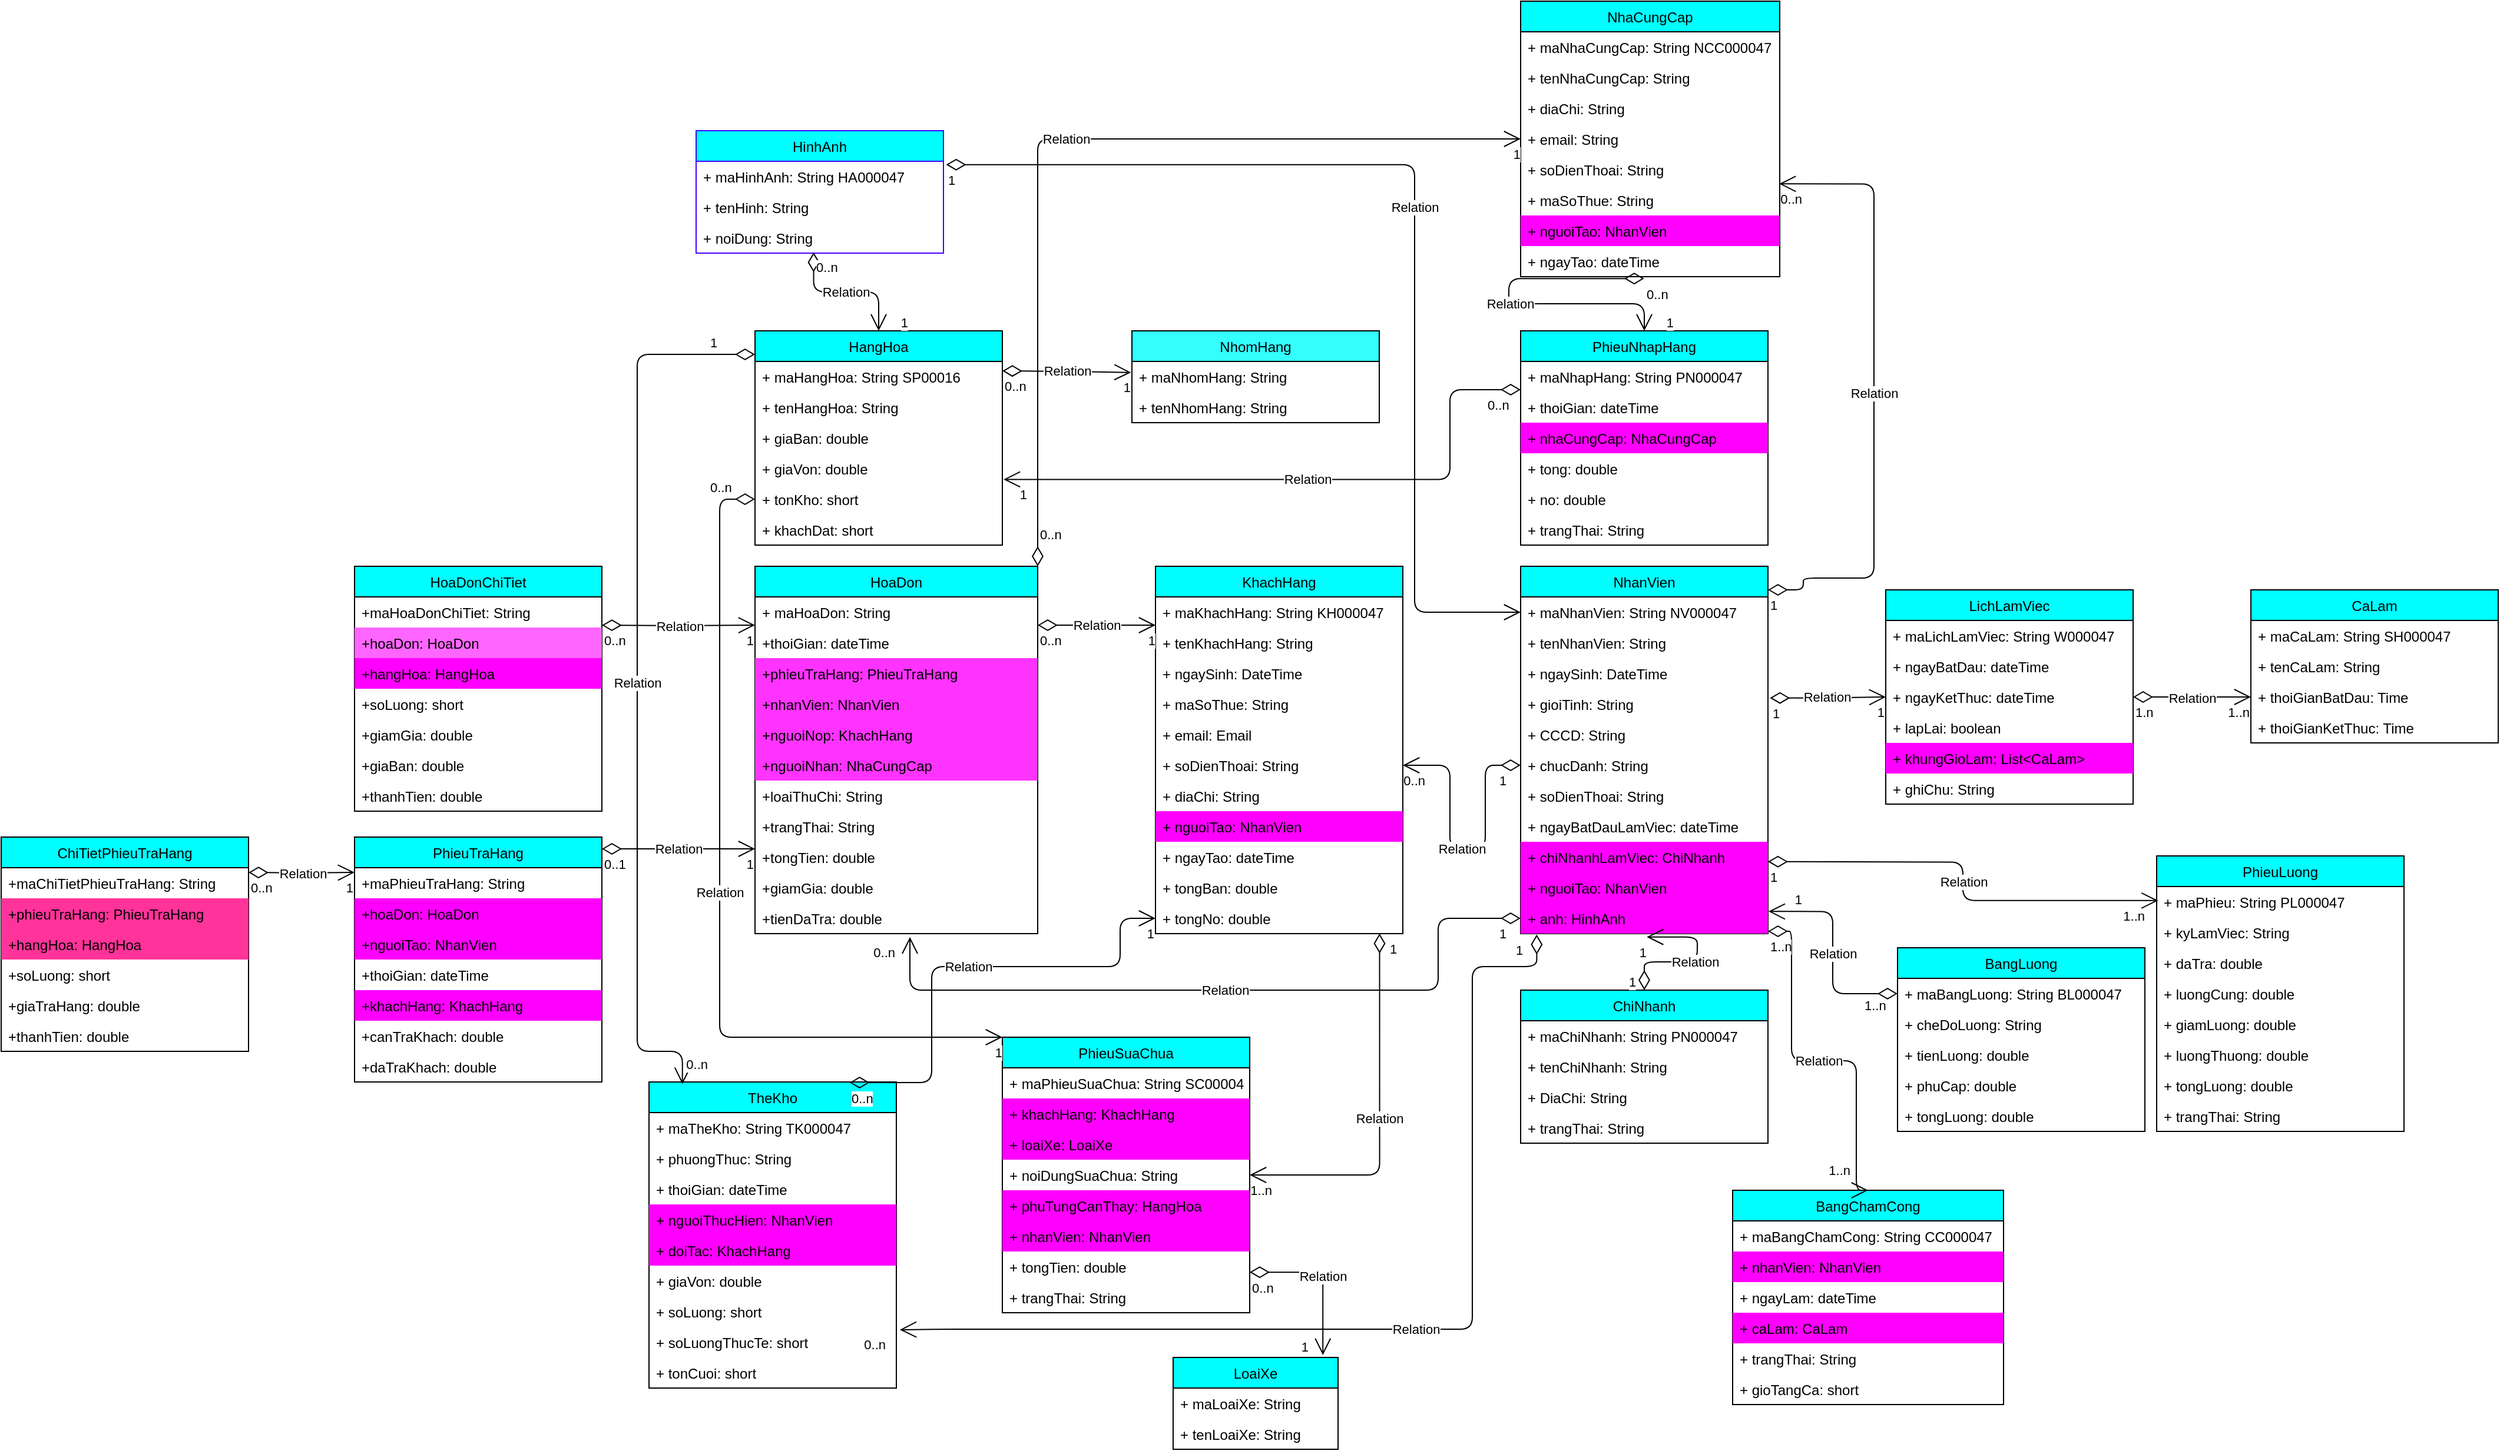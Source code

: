 <mxfile version="13.9.9" type="device"><diagram id="Uu4i0tBCUgNNrZvMfekL" name="Page-1"><mxGraphModel dx="5063" dy="3073" grid="1" gridSize="10" guides="1" tooltips="1" connect="1" arrows="1" fold="1" page="1" pageScale="1" pageWidth="850" pageHeight="1100" math="0" shadow="0"><root><mxCell id="0"/><mxCell id="1" parent="0"/><mxCell id="KLVZ74iMkm5RS4pxARlG-1" value="HangHoa" style="swimlane;fontStyle=0;childLayout=stackLayout;horizontal=1;startSize=26;fillColor=#00FFFF;horizontalStack=0;resizeParent=1;resizeParentMax=0;resizeLast=0;collapsible=1;marginBottom=0;" parent="1" vertex="1"><mxGeometry x="40" y="120" width="210" height="182" as="geometry"/></mxCell><mxCell id="KLVZ74iMkm5RS4pxARlG-2" value="+ maHangHoa: String SP00016" style="text;strokeColor=none;fillColor=none;align=left;verticalAlign=top;spacingLeft=4;spacingRight=4;overflow=hidden;rotatable=0;points=[[0,0.5],[1,0.5]];portConstraint=eastwest;" parent="KLVZ74iMkm5RS4pxARlG-1" vertex="1"><mxGeometry y="26" width="210" height="26" as="geometry"/></mxCell><mxCell id="KLVZ74iMkm5RS4pxARlG-3" value="+ tenHangHoa: String" style="text;strokeColor=none;fillColor=none;align=left;verticalAlign=top;spacingLeft=4;spacingRight=4;overflow=hidden;rotatable=0;points=[[0,0.5],[1,0.5]];portConstraint=eastwest;" parent="KLVZ74iMkm5RS4pxARlG-1" vertex="1"><mxGeometry y="52" width="210" height="26" as="geometry"/></mxCell><mxCell id="KLVZ74iMkm5RS4pxARlG-4" value="+ giaBan: double" style="text;strokeColor=none;fillColor=none;align=left;verticalAlign=top;spacingLeft=4;spacingRight=4;overflow=hidden;rotatable=0;points=[[0,0.5],[1,0.5]];portConstraint=eastwest;" parent="KLVZ74iMkm5RS4pxARlG-1" vertex="1"><mxGeometry y="78" width="210" height="26" as="geometry"/></mxCell><mxCell id="KLVZ74iMkm5RS4pxARlG-5" value="+ giaVon: double" style="text;strokeColor=none;fillColor=none;align=left;verticalAlign=top;spacingLeft=4;spacingRight=4;overflow=hidden;rotatable=0;points=[[0,0.5],[1,0.5]];portConstraint=eastwest;" parent="KLVZ74iMkm5RS4pxARlG-1" vertex="1"><mxGeometry y="104" width="210" height="26" as="geometry"/></mxCell><mxCell id="KLVZ74iMkm5RS4pxARlG-6" value="+ tonKho: short" style="text;strokeColor=none;fillColor=none;align=left;verticalAlign=top;spacingLeft=4;spacingRight=4;overflow=hidden;rotatable=0;points=[[0,0.5],[1,0.5]];portConstraint=eastwest;" parent="KLVZ74iMkm5RS4pxARlG-1" vertex="1"><mxGeometry y="130" width="210" height="26" as="geometry"/></mxCell><mxCell id="KLVZ74iMkm5RS4pxARlG-7" value="+ khachDat: short" style="text;strokeColor=none;fillColor=none;align=left;verticalAlign=top;spacingLeft=4;spacingRight=4;overflow=hidden;rotatable=0;points=[[0,0.5],[1,0.5]];portConstraint=eastwest;" parent="KLVZ74iMkm5RS4pxARlG-1" vertex="1"><mxGeometry y="156" width="210" height="26" as="geometry"/></mxCell><mxCell id="KLVZ74iMkm5RS4pxARlG-8" value="NhomHang" style="swimlane;fontStyle=0;childLayout=stackLayout;horizontal=1;startSize=26;fillColor=#33FFFF;horizontalStack=0;resizeParent=1;resizeParentMax=0;resizeLast=0;collapsible=1;marginBottom=0;strokeColor=#000000;" parent="1" vertex="1"><mxGeometry x="360" y="120" width="210" height="78" as="geometry"/></mxCell><mxCell id="KLVZ74iMkm5RS4pxARlG-9" value="+ maNhomHang: String" style="text;strokeColor=none;fillColor=none;align=left;verticalAlign=top;spacingLeft=4;spacingRight=4;overflow=hidden;rotatable=0;points=[[0,0.5],[1,0.5]];portConstraint=eastwest;" parent="KLVZ74iMkm5RS4pxARlG-8" vertex="1"><mxGeometry y="26" width="210" height="26" as="geometry"/></mxCell><mxCell id="KLVZ74iMkm5RS4pxARlG-10" value="+ tenNhomHang: String" style="text;strokeColor=none;fillColor=none;align=left;verticalAlign=top;spacingLeft=4;spacingRight=4;overflow=hidden;rotatable=0;points=[[0,0.5],[1,0.5]];portConstraint=eastwest;" parent="KLVZ74iMkm5RS4pxARlG-8" vertex="1"><mxGeometry y="52" width="210" height="26" as="geometry"/></mxCell><mxCell id="KLVZ74iMkm5RS4pxARlG-16" value="Relation" style="endArrow=open;html=1;endSize=12;startArrow=diamondThin;startSize=14;startFill=0;edgeStyle=orthogonalEdgeStyle;entryX=-0.004;entryY=0.36;entryDx=0;entryDy=0;entryPerimeter=0;" parent="1" target="KLVZ74iMkm5RS4pxARlG-9" edge="1"><mxGeometry relative="1" as="geometry"><mxPoint x="250" y="154" as="sourcePoint"/><mxPoint x="340" y="164" as="targetPoint"/></mxGeometry></mxCell><mxCell id="KLVZ74iMkm5RS4pxARlG-17" value="0..n" style="edgeLabel;resizable=0;html=1;align=left;verticalAlign=top;" parent="KLVZ74iMkm5RS4pxARlG-16" connectable="0" vertex="1"><mxGeometry x="-1" relative="1" as="geometry"/></mxCell><mxCell id="KLVZ74iMkm5RS4pxARlG-18" value="1" style="edgeLabel;resizable=0;html=1;align=right;verticalAlign=top;" parent="KLVZ74iMkm5RS4pxARlG-16" connectable="0" vertex="1"><mxGeometry x="1" relative="1" as="geometry"/></mxCell><mxCell id="KLVZ74iMkm5RS4pxARlG-19" value="HoaDon" style="swimlane;fontStyle=0;childLayout=stackLayout;horizontal=1;startSize=26;fillColor=#00FFFF;horizontalStack=0;resizeParent=1;resizeParentMax=0;resizeLast=0;collapsible=1;marginBottom=0;" parent="1" vertex="1"><mxGeometry x="40" y="320" width="240" height="312" as="geometry"/></mxCell><mxCell id="KLVZ74iMkm5RS4pxARlG-20" value="+ maHoaDon: String" style="text;strokeColor=none;fillColor=none;align=left;verticalAlign=top;spacingLeft=4;spacingRight=4;overflow=hidden;rotatable=0;points=[[0,0.5],[1,0.5]];portConstraint=eastwest;" parent="KLVZ74iMkm5RS4pxARlG-19" vertex="1"><mxGeometry y="26" width="240" height="26" as="geometry"/></mxCell><mxCell id="KLVZ74iMkm5RS4pxARlG-21" value="+thoiGian: dateTime" style="text;strokeColor=none;fillColor=none;align=left;verticalAlign=top;spacingLeft=4;spacingRight=4;overflow=hidden;rotatable=0;points=[[0,0.5],[1,0.5]];portConstraint=eastwest;" parent="KLVZ74iMkm5RS4pxARlG-19" vertex="1"><mxGeometry y="52" width="240" height="26" as="geometry"/></mxCell><mxCell id="KLVZ74iMkm5RS4pxARlG-22" value="+phieuTraHang: PhieuTraHang" style="text;strokeColor=none;fillColor=#FF33FF;align=left;verticalAlign=top;spacingLeft=4;spacingRight=4;overflow=hidden;rotatable=0;points=[[0,0.5],[1,0.5]];portConstraint=eastwest;" parent="KLVZ74iMkm5RS4pxARlG-19" vertex="1"><mxGeometry y="78" width="240" height="26" as="geometry"/></mxCell><mxCell id="KLVZ74iMkm5RS4pxARlG-23" value="+nhanVien: NhanVien" style="text;strokeColor=none;fillColor=#FF33FF;align=left;verticalAlign=top;spacingLeft=4;spacingRight=4;overflow=hidden;rotatable=0;points=[[0,0.5],[1,0.5]];portConstraint=eastwest;" parent="KLVZ74iMkm5RS4pxARlG-19" vertex="1"><mxGeometry y="104" width="240" height="26" as="geometry"/></mxCell><mxCell id="KLVZ74iMkm5RS4pxARlG-24" value="+nguoiNop: KhachHang" style="text;strokeColor=none;fillColor=#FF33FF;align=left;verticalAlign=top;spacingLeft=4;spacingRight=4;overflow=hidden;rotatable=0;points=[[0,0.5],[1,0.5]];portConstraint=eastwest;" parent="KLVZ74iMkm5RS4pxARlG-19" vertex="1"><mxGeometry y="130" width="240" height="26" as="geometry"/></mxCell><mxCell id="KLVZ74iMkm5RS4pxARlG-25" value="+nguoiNhan: NhaCungCap" style="text;strokeColor=none;fillColor=#FF33FF;align=left;verticalAlign=top;spacingLeft=4;spacingRight=4;overflow=hidden;rotatable=0;points=[[0,0.5],[1,0.5]];portConstraint=eastwest;" parent="KLVZ74iMkm5RS4pxARlG-19" vertex="1"><mxGeometry y="156" width="240" height="26" as="geometry"/></mxCell><mxCell id="KLVZ74iMkm5RS4pxARlG-26" value="+loaiThuChi: String" style="text;strokeColor=none;fillColor=none;align=left;verticalAlign=top;spacingLeft=4;spacingRight=4;overflow=hidden;rotatable=0;points=[[0,0.5],[1,0.5]];portConstraint=eastwest;" parent="KLVZ74iMkm5RS4pxARlG-19" vertex="1"><mxGeometry y="182" width="240" height="26" as="geometry"/></mxCell><mxCell id="KLVZ74iMkm5RS4pxARlG-27" value="+trangThai: String" style="text;strokeColor=none;fillColor=none;align=left;verticalAlign=top;spacingLeft=4;spacingRight=4;overflow=hidden;rotatable=0;points=[[0,0.5],[1,0.5]];portConstraint=eastwest;" parent="KLVZ74iMkm5RS4pxARlG-19" vertex="1"><mxGeometry y="208" width="240" height="26" as="geometry"/></mxCell><mxCell id="KLVZ74iMkm5RS4pxARlG-28" value="+tongTien: double" style="text;strokeColor=none;fillColor=none;align=left;verticalAlign=top;spacingLeft=4;spacingRight=4;overflow=hidden;rotatable=0;points=[[0,0.5],[1,0.5]];portConstraint=eastwest;" parent="KLVZ74iMkm5RS4pxARlG-19" vertex="1"><mxGeometry y="234" width="240" height="26" as="geometry"/></mxCell><mxCell id="KLVZ74iMkm5RS4pxARlG-29" value="+giamGia: double" style="text;strokeColor=none;fillColor=none;align=left;verticalAlign=top;spacingLeft=4;spacingRight=4;overflow=hidden;rotatable=0;points=[[0,0.5],[1,0.5]];portConstraint=eastwest;" parent="KLVZ74iMkm5RS4pxARlG-19" vertex="1"><mxGeometry y="260" width="240" height="26" as="geometry"/></mxCell><mxCell id="KLVZ74iMkm5RS4pxARlG-30" value="+tienDaTra: double" style="text;strokeColor=none;fillColor=none;align=left;verticalAlign=top;spacingLeft=4;spacingRight=4;overflow=hidden;rotatable=0;points=[[0,0.5],[1,0.5]];portConstraint=eastwest;" parent="KLVZ74iMkm5RS4pxARlG-19" vertex="1"><mxGeometry y="286" width="240" height="26" as="geometry"/></mxCell><mxCell id="KLVZ74iMkm5RS4pxARlG-31" value="HoaDonChiTiet" style="swimlane;fontStyle=0;childLayout=stackLayout;horizontal=1;startSize=26;fillColor=#00FFFF;horizontalStack=0;resizeParent=1;resizeParentMax=0;resizeLast=0;collapsible=1;marginBottom=0;" parent="1" vertex="1"><mxGeometry x="-300" y="320" width="210" height="208" as="geometry"/></mxCell><mxCell id="KLVZ74iMkm5RS4pxARlG-32" value="+maHoaDonChiTiet: String" style="text;strokeColor=none;fillColor=none;align=left;verticalAlign=top;spacingLeft=4;spacingRight=4;overflow=hidden;rotatable=0;points=[[0,0.5],[1,0.5]];portConstraint=eastwest;" parent="KLVZ74iMkm5RS4pxARlG-31" vertex="1"><mxGeometry y="26" width="210" height="26" as="geometry"/></mxCell><mxCell id="KLVZ74iMkm5RS4pxARlG-33" value="+hoaDon: HoaDon" style="text;strokeColor=none;fillColor=#FF66FF;align=left;verticalAlign=top;spacingLeft=4;spacingRight=4;overflow=hidden;rotatable=0;points=[[0,0.5],[1,0.5]];portConstraint=eastwest;" parent="KLVZ74iMkm5RS4pxARlG-31" vertex="1"><mxGeometry y="52" width="210" height="26" as="geometry"/></mxCell><mxCell id="KLVZ74iMkm5RS4pxARlG-34" value="+hangHoa: HangHoa" style="text;strokeColor=none;fillColor=#FF00FF;align=left;verticalAlign=top;spacingLeft=4;spacingRight=4;overflow=hidden;rotatable=0;points=[[0,0.5],[1,0.5]];portConstraint=eastwest;" parent="KLVZ74iMkm5RS4pxARlG-31" vertex="1"><mxGeometry y="78" width="210" height="26" as="geometry"/></mxCell><mxCell id="KLVZ74iMkm5RS4pxARlG-36" value="+soLuong: short" style="text;strokeColor=none;fillColor=none;align=left;verticalAlign=top;spacingLeft=4;spacingRight=4;overflow=hidden;rotatable=0;points=[[0,0.5],[1,0.5]];portConstraint=eastwest;" parent="KLVZ74iMkm5RS4pxARlG-31" vertex="1"><mxGeometry y="104" width="210" height="26" as="geometry"/></mxCell><mxCell id="KLVZ74iMkm5RS4pxARlG-37" value="+giamGia: double" style="text;strokeColor=none;fillColor=none;align=left;verticalAlign=top;spacingLeft=4;spacingRight=4;overflow=hidden;rotatable=0;points=[[0,0.5],[1,0.5]];portConstraint=eastwest;" parent="KLVZ74iMkm5RS4pxARlG-31" vertex="1"><mxGeometry y="130" width="210" height="26" as="geometry"/></mxCell><mxCell id="KLVZ74iMkm5RS4pxARlG-38" value="+giaBan: double" style="text;strokeColor=none;fillColor=none;align=left;verticalAlign=top;spacingLeft=4;spacingRight=4;overflow=hidden;rotatable=0;points=[[0,0.5],[1,0.5]];portConstraint=eastwest;" parent="KLVZ74iMkm5RS4pxARlG-31" vertex="1"><mxGeometry y="156" width="210" height="26" as="geometry"/></mxCell><mxCell id="KLVZ74iMkm5RS4pxARlG-39" value="+thanhTien: double" style="text;strokeColor=none;fillColor=none;align=left;verticalAlign=top;spacingLeft=4;spacingRight=4;overflow=hidden;rotatable=0;points=[[0,0.5],[1,0.5]];portConstraint=eastwest;" parent="KLVZ74iMkm5RS4pxARlG-31" vertex="1"><mxGeometry y="182" width="210" height="26" as="geometry"/></mxCell><mxCell id="KLVZ74iMkm5RS4pxARlG-43" value="PhieuTraHang" style="swimlane;fontStyle=0;childLayout=stackLayout;horizontal=1;startSize=26;fillColor=#00FFFF;horizontalStack=0;resizeParent=1;resizeParentMax=0;resizeLast=0;collapsible=1;marginBottom=0;" parent="1" vertex="1"><mxGeometry x="-300" y="550" width="210" height="208" as="geometry"/></mxCell><mxCell id="KLVZ74iMkm5RS4pxARlG-44" value="+maPhieuTraHang: String" style="text;strokeColor=none;fillColor=none;align=left;verticalAlign=top;spacingLeft=4;spacingRight=4;overflow=hidden;rotatable=0;points=[[0,0.5],[1,0.5]];portConstraint=eastwest;" parent="KLVZ74iMkm5RS4pxARlG-43" vertex="1"><mxGeometry y="26" width="210" height="26" as="geometry"/></mxCell><mxCell id="KLVZ74iMkm5RS4pxARlG-45" value="+hoaDon: HoaDon" style="text;strokeColor=none;fillColor=#FF00FF;align=left;verticalAlign=top;spacingLeft=4;spacingRight=4;overflow=hidden;rotatable=0;points=[[0,0.5],[1,0.5]];portConstraint=eastwest;" parent="KLVZ74iMkm5RS4pxARlG-43" vertex="1"><mxGeometry y="52" width="210" height="26" as="geometry"/></mxCell><mxCell id="KLVZ74iMkm5RS4pxARlG-46" value="+nguoiTao: NhanVien" style="text;strokeColor=none;fillColor=#FF00FF;align=left;verticalAlign=top;spacingLeft=4;spacingRight=4;overflow=hidden;rotatable=0;points=[[0,0.5],[1,0.5]];portConstraint=eastwest;" parent="KLVZ74iMkm5RS4pxARlG-43" vertex="1"><mxGeometry y="78" width="210" height="26" as="geometry"/></mxCell><mxCell id="KLVZ74iMkm5RS4pxARlG-47" value="+thoiGian: dateTime" style="text;strokeColor=none;fillColor=none;align=left;verticalAlign=top;spacingLeft=4;spacingRight=4;overflow=hidden;rotatable=0;points=[[0,0.5],[1,0.5]];portConstraint=eastwest;" parent="KLVZ74iMkm5RS4pxARlG-43" vertex="1"><mxGeometry y="104" width="210" height="26" as="geometry"/></mxCell><mxCell id="KLVZ74iMkm5RS4pxARlG-48" value="+khachHang: KhachHang" style="text;strokeColor=none;fillColor=#FF00FF;align=left;verticalAlign=top;spacingLeft=4;spacingRight=4;overflow=hidden;rotatable=0;points=[[0,0.5],[1,0.5]];portConstraint=eastwest;" parent="KLVZ74iMkm5RS4pxARlG-43" vertex="1"><mxGeometry y="130" width="210" height="26" as="geometry"/></mxCell><mxCell id="KLVZ74iMkm5RS4pxARlG-49" value="+canTraKhach: double" style="text;strokeColor=none;fillColor=none;align=left;verticalAlign=top;spacingLeft=4;spacingRight=4;overflow=hidden;rotatable=0;points=[[0,0.5],[1,0.5]];portConstraint=eastwest;" parent="KLVZ74iMkm5RS4pxARlG-43" vertex="1"><mxGeometry y="156" width="210" height="26" as="geometry"/></mxCell><mxCell id="KLVZ74iMkm5RS4pxARlG-50" value="+daTraKhach: double" style="text;strokeColor=none;fillColor=none;align=left;verticalAlign=top;spacingLeft=4;spacingRight=4;overflow=hidden;rotatable=0;points=[[0,0.5],[1,0.5]];portConstraint=eastwest;" parent="KLVZ74iMkm5RS4pxARlG-43" vertex="1"><mxGeometry y="182" width="210" height="26" as="geometry"/></mxCell><mxCell id="KLVZ74iMkm5RS4pxARlG-52" value="Relation" style="endArrow=open;html=1;endSize=12;startArrow=diamondThin;startSize=14;startFill=0;edgeStyle=orthogonalEdgeStyle;entryX=0;entryY=0.923;entryDx=0;entryDy=0;entryPerimeter=0;" parent="1" target="KLVZ74iMkm5RS4pxARlG-20" edge="1"><mxGeometry relative="1" as="geometry"><mxPoint x="-90" y="370" as="sourcePoint"/><mxPoint x="20" y="370" as="targetPoint"/></mxGeometry></mxCell><mxCell id="KLVZ74iMkm5RS4pxARlG-53" value="0..n" style="edgeLabel;resizable=0;html=1;align=left;verticalAlign=top;" parent="KLVZ74iMkm5RS4pxARlG-52" connectable="0" vertex="1"><mxGeometry x="-1" relative="1" as="geometry"/></mxCell><mxCell id="KLVZ74iMkm5RS4pxARlG-54" value="1" style="edgeLabel;resizable=0;html=1;align=right;verticalAlign=top;" parent="KLVZ74iMkm5RS4pxARlG-52" connectable="0" vertex="1"><mxGeometry x="1" relative="1" as="geometry"/></mxCell><mxCell id="KLVZ74iMkm5RS4pxARlG-63" value="Relation" style="endArrow=open;html=1;endSize=12;startArrow=diamondThin;startSize=14;startFill=0;edgeStyle=orthogonalEdgeStyle;entryX=0;entryY=0.923;entryDx=0;entryDy=0;entryPerimeter=0;" parent="1" edge="1"><mxGeometry relative="1" as="geometry"><mxPoint x="-90" y="560" as="sourcePoint"/><mxPoint x="40" y="559.998" as="targetPoint"/></mxGeometry></mxCell><mxCell id="KLVZ74iMkm5RS4pxARlG-64" value="0..1" style="edgeLabel;resizable=0;html=1;align=left;verticalAlign=top;" parent="KLVZ74iMkm5RS4pxARlG-63" connectable="0" vertex="1"><mxGeometry x="-1" relative="1" as="geometry"/></mxCell><mxCell id="KLVZ74iMkm5RS4pxARlG-65" value="1" style="edgeLabel;resizable=0;html=1;align=right;verticalAlign=top;" parent="KLVZ74iMkm5RS4pxARlG-63" connectable="0" vertex="1"><mxGeometry x="1" relative="1" as="geometry"/></mxCell><mxCell id="KLVZ74iMkm5RS4pxARlG-66" value="ChiTietPhieuTraHang" style="swimlane;fontStyle=0;childLayout=stackLayout;horizontal=1;startSize=26;fillColor=#00FFFF;horizontalStack=0;resizeParent=1;resizeParentMax=0;resizeLast=0;collapsible=1;marginBottom=0;" parent="1" vertex="1"><mxGeometry x="-600" y="550" width="210" height="182" as="geometry"/></mxCell><mxCell id="KLVZ74iMkm5RS4pxARlG-67" value="+maChiTietPhieuTraHang: String" style="text;strokeColor=none;fillColor=none;align=left;verticalAlign=top;spacingLeft=4;spacingRight=4;overflow=hidden;rotatable=0;points=[[0,0.5],[1,0.5]];portConstraint=eastwest;" parent="KLVZ74iMkm5RS4pxARlG-66" vertex="1"><mxGeometry y="26" width="210" height="26" as="geometry"/></mxCell><mxCell id="KLVZ74iMkm5RS4pxARlG-68" value="+phieuTraHang: PhieuTraHang" style="text;strokeColor=none;fillColor=#FF3399;align=left;verticalAlign=top;spacingLeft=4;spacingRight=4;overflow=hidden;rotatable=0;points=[[0,0.5],[1,0.5]];portConstraint=eastwest;" parent="KLVZ74iMkm5RS4pxARlG-66" vertex="1"><mxGeometry y="52" width="210" height="26" as="geometry"/></mxCell><mxCell id="KLVZ74iMkm5RS4pxARlG-69" value="+hangHoa: HangHoa" style="text;strokeColor=none;fillColor=#FF3399;align=left;verticalAlign=top;spacingLeft=4;spacingRight=4;overflow=hidden;rotatable=0;points=[[0,0.5],[1,0.5]];portConstraint=eastwest;" parent="KLVZ74iMkm5RS4pxARlG-66" vertex="1"><mxGeometry y="78" width="210" height="26" as="geometry"/></mxCell><mxCell id="KLVZ74iMkm5RS4pxARlG-70" value="+soLuong: short" style="text;strokeColor=none;fillColor=none;align=left;verticalAlign=top;spacingLeft=4;spacingRight=4;overflow=hidden;rotatable=0;points=[[0,0.5],[1,0.5]];portConstraint=eastwest;" parent="KLVZ74iMkm5RS4pxARlG-66" vertex="1"><mxGeometry y="104" width="210" height="26" as="geometry"/></mxCell><mxCell id="KLVZ74iMkm5RS4pxARlG-72" value="+giaTraHang: double" style="text;strokeColor=none;fillColor=none;align=left;verticalAlign=top;spacingLeft=4;spacingRight=4;overflow=hidden;rotatable=0;points=[[0,0.5],[1,0.5]];portConstraint=eastwest;" parent="KLVZ74iMkm5RS4pxARlG-66" vertex="1"><mxGeometry y="130" width="210" height="26" as="geometry"/></mxCell><mxCell id="KLVZ74iMkm5RS4pxARlG-73" value="+thanhTien: double" style="text;strokeColor=none;fillColor=none;align=left;verticalAlign=top;spacingLeft=4;spacingRight=4;overflow=hidden;rotatable=0;points=[[0,0.5],[1,0.5]];portConstraint=eastwest;" parent="KLVZ74iMkm5RS4pxARlG-66" vertex="1"><mxGeometry y="156" width="210" height="26" as="geometry"/></mxCell><mxCell id="KLVZ74iMkm5RS4pxARlG-74" value="Relation" style="endArrow=open;html=1;endSize=12;startArrow=diamondThin;startSize=14;startFill=0;edgeStyle=orthogonalEdgeStyle;entryX=0;entryY=0.154;entryDx=0;entryDy=0;entryPerimeter=0;" parent="1" target="KLVZ74iMkm5RS4pxARlG-44" edge="1"><mxGeometry relative="1" as="geometry"><mxPoint x="-390" y="580" as="sourcePoint"/><mxPoint x="-310" y="580" as="targetPoint"/></mxGeometry></mxCell><mxCell id="KLVZ74iMkm5RS4pxARlG-75" value="0..n" style="edgeLabel;resizable=0;html=1;align=left;verticalAlign=top;" parent="KLVZ74iMkm5RS4pxARlG-74" connectable="0" vertex="1"><mxGeometry x="-1" relative="1" as="geometry"/></mxCell><mxCell id="KLVZ74iMkm5RS4pxARlG-76" value="1" style="edgeLabel;resizable=0;html=1;align=right;verticalAlign=top;" parent="KLVZ74iMkm5RS4pxARlG-74" connectable="0" vertex="1"><mxGeometry x="1" relative="1" as="geometry"/></mxCell><mxCell id="KLVZ74iMkm5RS4pxARlG-77" value="PhieuNhapHang" style="swimlane;fontStyle=0;childLayout=stackLayout;horizontal=1;startSize=26;fillColor=#00FFFF;horizontalStack=0;resizeParent=1;resizeParentMax=0;resizeLast=0;collapsible=1;marginBottom=0;" parent="1" vertex="1"><mxGeometry x="690" y="120" width="210" height="182" as="geometry"/></mxCell><mxCell id="KLVZ74iMkm5RS4pxARlG-78" value="+ maNhapHang: String PN000047" style="text;strokeColor=none;fillColor=none;align=left;verticalAlign=top;spacingLeft=4;spacingRight=4;overflow=hidden;rotatable=0;points=[[0,0.5],[1,0.5]];portConstraint=eastwest;" parent="KLVZ74iMkm5RS4pxARlG-77" vertex="1"><mxGeometry y="26" width="210" height="26" as="geometry"/></mxCell><mxCell id="KLVZ74iMkm5RS4pxARlG-79" value="+ thoiGian: dateTime" style="text;strokeColor=none;fillColor=none;align=left;verticalAlign=top;spacingLeft=4;spacingRight=4;overflow=hidden;rotatable=0;points=[[0,0.5],[1,0.5]];portConstraint=eastwest;" parent="KLVZ74iMkm5RS4pxARlG-77" vertex="1"><mxGeometry y="52" width="210" height="26" as="geometry"/></mxCell><mxCell id="KLVZ74iMkm5RS4pxARlG-80" value="+ nhaCungCap: NhaCungCap" style="text;strokeColor=none;fillColor=#FF00FF;align=left;verticalAlign=top;spacingLeft=4;spacingRight=4;overflow=hidden;rotatable=0;points=[[0,0.5],[1,0.5]];portConstraint=eastwest;" parent="KLVZ74iMkm5RS4pxARlG-77" vertex="1"><mxGeometry y="78" width="210" height="26" as="geometry"/></mxCell><mxCell id="KLVZ74iMkm5RS4pxARlG-81" value="+ tong: double" style="text;strokeColor=none;fillColor=none;align=left;verticalAlign=top;spacingLeft=4;spacingRight=4;overflow=hidden;rotatable=0;points=[[0,0.5],[1,0.5]];portConstraint=eastwest;" parent="KLVZ74iMkm5RS4pxARlG-77" vertex="1"><mxGeometry y="104" width="210" height="26" as="geometry"/></mxCell><mxCell id="KLVZ74iMkm5RS4pxARlG-82" value="+ no: double" style="text;strokeColor=none;fillColor=none;align=left;verticalAlign=top;spacingLeft=4;spacingRight=4;overflow=hidden;rotatable=0;points=[[0,0.5],[1,0.5]];portConstraint=eastwest;" parent="KLVZ74iMkm5RS4pxARlG-77" vertex="1"><mxGeometry y="130" width="210" height="26" as="geometry"/></mxCell><mxCell id="KLVZ74iMkm5RS4pxARlG-83" value="+ trangThai: String" style="text;strokeColor=none;fillColor=none;align=left;verticalAlign=top;spacingLeft=4;spacingRight=4;overflow=hidden;rotatable=0;points=[[0,0.5],[1,0.5]];portConstraint=eastwest;" parent="KLVZ74iMkm5RS4pxARlG-77" vertex="1"><mxGeometry y="156" width="210" height="26" as="geometry"/></mxCell><mxCell id="KLVZ74iMkm5RS4pxARlG-84" value="KhachHang" style="swimlane;fontStyle=0;childLayout=stackLayout;horizontal=1;startSize=26;fillColor=#00FFFF;horizontalStack=0;resizeParent=1;resizeParentMax=0;resizeLast=0;collapsible=1;marginBottom=0;" parent="1" vertex="1"><mxGeometry x="380" y="320" width="210" height="312" as="geometry"/></mxCell><mxCell id="KLVZ74iMkm5RS4pxARlG-85" value="+ maKhachHang: String KH000047" style="text;strokeColor=none;fillColor=none;align=left;verticalAlign=top;spacingLeft=4;spacingRight=4;overflow=hidden;rotatable=0;points=[[0,0.5],[1,0.5]];portConstraint=eastwest;" parent="KLVZ74iMkm5RS4pxARlG-84" vertex="1"><mxGeometry y="26" width="210" height="26" as="geometry"/></mxCell><mxCell id="KLVZ74iMkm5RS4pxARlG-86" value="+ tenKhachHang: String" style="text;strokeColor=none;fillColor=none;align=left;verticalAlign=top;spacingLeft=4;spacingRight=4;overflow=hidden;rotatable=0;points=[[0,0.5],[1,0.5]];portConstraint=eastwest;" parent="KLVZ74iMkm5RS4pxARlG-84" vertex="1"><mxGeometry y="52" width="210" height="26" as="geometry"/></mxCell><mxCell id="KLVZ74iMkm5RS4pxARlG-87" value="+ ngaySinh: DateTime" style="text;strokeColor=none;fillColor=none;align=left;verticalAlign=top;spacingLeft=4;spacingRight=4;overflow=hidden;rotatable=0;points=[[0,0.5],[1,0.5]];portConstraint=eastwest;" parent="KLVZ74iMkm5RS4pxARlG-84" vertex="1"><mxGeometry y="78" width="210" height="26" as="geometry"/></mxCell><mxCell id="KLVZ74iMkm5RS4pxARlG-88" value="+ maSoThue: String" style="text;strokeColor=none;fillColor=none;align=left;verticalAlign=top;spacingLeft=4;spacingRight=4;overflow=hidden;rotatable=0;points=[[0,0.5],[1,0.5]];portConstraint=eastwest;" parent="KLVZ74iMkm5RS4pxARlG-84" vertex="1"><mxGeometry y="104" width="210" height="26" as="geometry"/></mxCell><mxCell id="KLVZ74iMkm5RS4pxARlG-89" value="+ email: Email" style="text;strokeColor=none;fillColor=none;align=left;verticalAlign=top;spacingLeft=4;spacingRight=4;overflow=hidden;rotatable=0;points=[[0,0.5],[1,0.5]];portConstraint=eastwest;" parent="KLVZ74iMkm5RS4pxARlG-84" vertex="1"><mxGeometry y="130" width="210" height="26" as="geometry"/></mxCell><mxCell id="KLVZ74iMkm5RS4pxARlG-90" value="+ soDienThoai: String" style="text;strokeColor=none;fillColor=none;align=left;verticalAlign=top;spacingLeft=4;spacingRight=4;overflow=hidden;rotatable=0;points=[[0,0.5],[1,0.5]];portConstraint=eastwest;" parent="KLVZ74iMkm5RS4pxARlG-84" vertex="1"><mxGeometry y="156" width="210" height="26" as="geometry"/></mxCell><mxCell id="KLVZ74iMkm5RS4pxARlG-94" value="+ diaChi: String" style="text;strokeColor=none;fillColor=none;align=left;verticalAlign=top;spacingLeft=4;spacingRight=4;overflow=hidden;rotatable=0;points=[[0,0.5],[1,0.5]];portConstraint=eastwest;" parent="KLVZ74iMkm5RS4pxARlG-84" vertex="1"><mxGeometry y="182" width="210" height="26" as="geometry"/></mxCell><mxCell id="KLVZ74iMkm5RS4pxARlG-95" value="+ nguoiTao: NhanVien" style="text;strokeColor=none;fillColor=#FF00FF;align=left;verticalAlign=top;spacingLeft=4;spacingRight=4;overflow=hidden;rotatable=0;points=[[0,0.5],[1,0.5]];portConstraint=eastwest;" parent="KLVZ74iMkm5RS4pxARlG-84" vertex="1"><mxGeometry y="208" width="210" height="26" as="geometry"/></mxCell><mxCell id="KLVZ74iMkm5RS4pxARlG-96" value="+ ngayTao: dateTime" style="text;strokeColor=none;fillColor=none;align=left;verticalAlign=top;spacingLeft=4;spacingRight=4;overflow=hidden;rotatable=0;points=[[0,0.5],[1,0.5]];portConstraint=eastwest;" parent="KLVZ74iMkm5RS4pxARlG-84" vertex="1"><mxGeometry y="234" width="210" height="26" as="geometry"/></mxCell><mxCell id="KLVZ74iMkm5RS4pxARlG-97" value="+ tongBan: double" style="text;strokeColor=none;fillColor=none;align=left;verticalAlign=top;spacingLeft=4;spacingRight=4;overflow=hidden;rotatable=0;points=[[0,0.5],[1,0.5]];portConstraint=eastwest;" parent="KLVZ74iMkm5RS4pxARlG-84" vertex="1"><mxGeometry y="260" width="210" height="26" as="geometry"/></mxCell><mxCell id="KLVZ74iMkm5RS4pxARlG-98" value="+ tongNo: double" style="text;strokeColor=none;fillColor=none;align=left;verticalAlign=top;spacingLeft=4;spacingRight=4;overflow=hidden;rotatable=0;points=[[0,0.5],[1,0.5]];portConstraint=eastwest;" parent="KLVZ74iMkm5RS4pxARlG-84" vertex="1"><mxGeometry y="286" width="210" height="26" as="geometry"/></mxCell><mxCell id="KLVZ74iMkm5RS4pxARlG-91" value="Relation" style="endArrow=open;html=1;endSize=12;startArrow=diamondThin;startSize=14;startFill=0;edgeStyle=orthogonalEdgeStyle;entryX=1.005;entryY=0.855;entryDx=0;entryDy=0;entryPerimeter=0;" parent="1" edge="1" target="KLVZ74iMkm5RS4pxARlG-5"><mxGeometry relative="1" as="geometry"><mxPoint x="690" y="170" as="sourcePoint"/><mxPoint x="570" y="170" as="targetPoint"/><Array as="points"><mxPoint x="630" y="170"/><mxPoint x="630" y="246"/></Array></mxGeometry></mxCell><mxCell id="KLVZ74iMkm5RS4pxARlG-92" value="0..n" style="edgeLabel;resizable=0;html=1;align=left;verticalAlign=top;" parent="KLVZ74iMkm5RS4pxARlG-91" connectable="0" vertex="1"><mxGeometry x="-1" relative="1" as="geometry"><mxPoint x="-30" as="offset"/></mxGeometry></mxCell><mxCell id="KLVZ74iMkm5RS4pxARlG-93" value="1" style="edgeLabel;resizable=0;html=1;align=right;verticalAlign=top;" parent="KLVZ74iMkm5RS4pxARlG-91" connectable="0" vertex="1"><mxGeometry x="1" relative="1" as="geometry"><mxPoint x="20" as="offset"/></mxGeometry></mxCell><mxCell id="KLVZ74iMkm5RS4pxARlG-99" value="Relation" style="endArrow=open;html=1;endSize=12;startArrow=diamondThin;startSize=14;startFill=0;edgeStyle=orthogonalEdgeStyle;" parent="1" edge="1"><mxGeometry relative="1" as="geometry"><mxPoint x="280" y="370" as="sourcePoint"/><mxPoint x="380" y="370" as="targetPoint"/></mxGeometry></mxCell><mxCell id="KLVZ74iMkm5RS4pxARlG-100" value="0..n" style="edgeLabel;resizable=0;html=1;align=left;verticalAlign=top;" parent="KLVZ74iMkm5RS4pxARlG-99" connectable="0" vertex="1"><mxGeometry x="-1" relative="1" as="geometry"/></mxCell><mxCell id="KLVZ74iMkm5RS4pxARlG-101" value="1" style="edgeLabel;resizable=0;html=1;align=right;verticalAlign=top;" parent="KLVZ74iMkm5RS4pxARlG-99" connectable="0" vertex="1"><mxGeometry x="1" relative="1" as="geometry"/></mxCell><mxCell id="KLVZ74iMkm5RS4pxARlG-102" value="HinhAnh" style="swimlane;fontStyle=0;childLayout=stackLayout;horizontal=1;startSize=26;fillColor=#00FFFF;horizontalStack=0;resizeParent=1;resizeParentMax=0;resizeLast=0;collapsible=1;marginBottom=0;strokeColor=#4400FF;" parent="1" vertex="1"><mxGeometry x="-10" y="-50" width="210" height="104" as="geometry"/></mxCell><mxCell id="KLVZ74iMkm5RS4pxARlG-103" value="+ maHinhAnh: String HA000047" style="text;strokeColor=none;fillColor=none;align=left;verticalAlign=top;spacingLeft=4;spacingRight=4;overflow=hidden;rotatable=0;points=[[0,0.5],[1,0.5]];portConstraint=eastwest;" parent="KLVZ74iMkm5RS4pxARlG-102" vertex="1"><mxGeometry y="26" width="210" height="26" as="geometry"/></mxCell><mxCell id="KLVZ74iMkm5RS4pxARlG-104" value="+ tenHinh: String" style="text;strokeColor=none;fillColor=none;align=left;verticalAlign=top;spacingLeft=4;spacingRight=4;overflow=hidden;rotatable=0;points=[[0,0.5],[1,0.5]];portConstraint=eastwest;" parent="KLVZ74iMkm5RS4pxARlG-102" vertex="1"><mxGeometry y="52" width="210" height="26" as="geometry"/></mxCell><mxCell id="KLVZ74iMkm5RS4pxARlG-105" value="+ noiDung: String" style="text;strokeColor=none;fillColor=none;align=left;verticalAlign=top;spacingLeft=4;spacingRight=4;overflow=hidden;rotatable=0;points=[[0,0.5],[1,0.5]];portConstraint=eastwest;" parent="KLVZ74iMkm5RS4pxARlG-102" vertex="1"><mxGeometry y="78" width="210" height="26" as="geometry"/></mxCell><mxCell id="KLVZ74iMkm5RS4pxARlG-110" value="NhaCungCap" style="swimlane;fontStyle=0;childLayout=stackLayout;horizontal=1;startSize=26;fillColor=#00FFFF;horizontalStack=0;resizeParent=1;resizeParentMax=0;resizeLast=0;collapsible=1;marginBottom=0;" parent="1" vertex="1"><mxGeometry x="690" y="-160" width="220" height="234" as="geometry"/></mxCell><mxCell id="KLVZ74iMkm5RS4pxARlG-111" value="+ maNhaCungCap: String NCC000047" style="text;strokeColor=none;fillColor=none;align=left;verticalAlign=top;spacingLeft=4;spacingRight=4;overflow=hidden;rotatable=0;points=[[0,0.5],[1,0.5]];portConstraint=eastwest;" parent="KLVZ74iMkm5RS4pxARlG-110" vertex="1"><mxGeometry y="26" width="220" height="26" as="geometry"/></mxCell><mxCell id="KLVZ74iMkm5RS4pxARlG-112" value="+ tenNhaCungCap: String" style="text;strokeColor=none;fillColor=none;align=left;verticalAlign=top;spacingLeft=4;spacingRight=4;overflow=hidden;rotatable=0;points=[[0,0.5],[1,0.5]];portConstraint=eastwest;" parent="KLVZ74iMkm5RS4pxARlG-110" vertex="1"><mxGeometry y="52" width="220" height="26" as="geometry"/></mxCell><mxCell id="KLVZ74iMkm5RS4pxARlG-113" value="+ diaChi: String" style="text;strokeColor=none;fillColor=none;align=left;verticalAlign=top;spacingLeft=4;spacingRight=4;overflow=hidden;rotatable=0;points=[[0,0.5],[1,0.5]];portConstraint=eastwest;" parent="KLVZ74iMkm5RS4pxARlG-110" vertex="1"><mxGeometry y="78" width="220" height="26" as="geometry"/></mxCell><mxCell id="KLVZ74iMkm5RS4pxARlG-114" value="+ email: String" style="text;strokeColor=none;fillColor=none;align=left;verticalAlign=top;spacingLeft=4;spacingRight=4;overflow=hidden;rotatable=0;points=[[0,0.5],[1,0.5]];portConstraint=eastwest;" parent="KLVZ74iMkm5RS4pxARlG-110" vertex="1"><mxGeometry y="104" width="220" height="26" as="geometry"/></mxCell><mxCell id="KLVZ74iMkm5RS4pxARlG-115" value="+ soDienThoai: String" style="text;strokeColor=none;fillColor=none;align=left;verticalAlign=top;spacingLeft=4;spacingRight=4;overflow=hidden;rotatable=0;points=[[0,0.5],[1,0.5]];portConstraint=eastwest;" parent="KLVZ74iMkm5RS4pxARlG-110" vertex="1"><mxGeometry y="130" width="220" height="26" as="geometry"/></mxCell><mxCell id="KLVZ74iMkm5RS4pxARlG-116" value="+ maSoThue: String" style="text;strokeColor=none;fillColor=none;align=left;verticalAlign=top;spacingLeft=4;spacingRight=4;overflow=hidden;rotatable=0;points=[[0,0.5],[1,0.5]];portConstraint=eastwest;" parent="KLVZ74iMkm5RS4pxARlG-110" vertex="1"><mxGeometry y="156" width="220" height="26" as="geometry"/></mxCell><mxCell id="KLVZ74iMkm5RS4pxARlG-117" value="+ nguoiTao: NhanVien" style="text;strokeColor=none;fillColor=#FF00FF;align=left;verticalAlign=top;spacingLeft=4;spacingRight=4;overflow=hidden;rotatable=0;points=[[0,0.5],[1,0.5]];portConstraint=eastwest;" parent="KLVZ74iMkm5RS4pxARlG-110" vertex="1"><mxGeometry y="182" width="220" height="26" as="geometry"/></mxCell><mxCell id="KLVZ74iMkm5RS4pxARlG-118" value="+ ngayTao: dateTime" style="text;strokeColor=none;fillColor=none;align=left;verticalAlign=top;spacingLeft=4;spacingRight=4;overflow=hidden;rotatable=0;points=[[0,0.5],[1,0.5]];portConstraint=eastwest;" parent="KLVZ74iMkm5RS4pxARlG-110" vertex="1"><mxGeometry y="208" width="220" height="26" as="geometry"/></mxCell><mxCell id="KLVZ74iMkm5RS4pxARlG-119" value="Relation" style="endArrow=open;html=1;endSize=12;startArrow=diamondThin;startSize=14;startFill=0;edgeStyle=orthogonalEdgeStyle;exitX=1;exitY=0;exitDx=0;exitDy=0;entryX=0;entryY=0.5;entryDx=0;entryDy=0;" parent="1" source="KLVZ74iMkm5RS4pxARlG-19" target="KLVZ74iMkm5RS4pxARlG-114" edge="1"><mxGeometry relative="1" as="geometry"><mxPoint x="160" y="-40" as="sourcePoint"/><mxPoint x="320" y="-40" as="targetPoint"/></mxGeometry></mxCell><mxCell id="KLVZ74iMkm5RS4pxARlG-120" value="0..n" style="edgeLabel;resizable=0;html=1;align=left;verticalAlign=top;" parent="KLVZ74iMkm5RS4pxARlG-119" connectable="0" vertex="1"><mxGeometry x="-1" relative="1" as="geometry"><mxPoint y="-40" as="offset"/></mxGeometry></mxCell><mxCell id="KLVZ74iMkm5RS4pxARlG-121" value="1" style="edgeLabel;resizable=0;html=1;align=right;verticalAlign=top;" parent="KLVZ74iMkm5RS4pxARlG-119" connectable="0" vertex="1"><mxGeometry x="1" relative="1" as="geometry"/></mxCell><mxCell id="KLVZ74iMkm5RS4pxARlG-123" value="Relation" style="endArrow=open;html=1;endSize=12;startArrow=diamondThin;startSize=14;startFill=0;edgeStyle=orthogonalEdgeStyle;exitX=0.477;exitY=1.061;exitDx=0;exitDy=0;exitPerimeter=0;entryX=0.5;entryY=0;entryDx=0;entryDy=0;" parent="1" source="KLVZ74iMkm5RS4pxARlG-118" target="KLVZ74iMkm5RS4pxARlG-77" edge="1"><mxGeometry relative="1" as="geometry"><mxPoint x="1000" y="80" as="sourcePoint"/><mxPoint x="1160" y="80" as="targetPoint"/></mxGeometry></mxCell><mxCell id="KLVZ74iMkm5RS4pxARlG-124" value="0..n" style="edgeLabel;resizable=0;html=1;align=left;verticalAlign=top;" parent="KLVZ74iMkm5RS4pxARlG-123" connectable="0" vertex="1"><mxGeometry x="-1" relative="1" as="geometry"/></mxCell><mxCell id="KLVZ74iMkm5RS4pxARlG-125" value="1" style="edgeLabel;resizable=0;html=1;align=right;verticalAlign=top;" parent="KLVZ74iMkm5RS4pxARlG-123" connectable="0" vertex="1"><mxGeometry x="1" relative="1" as="geometry"><mxPoint x="25" y="-20.06" as="offset"/></mxGeometry></mxCell><mxCell id="KLVZ74iMkm5RS4pxARlG-126" value="Relation" style="endArrow=open;html=1;endSize=12;startArrow=diamondThin;startSize=14;startFill=0;edgeStyle=orthogonalEdgeStyle;exitX=1.011;exitY=0.11;exitDx=0;exitDy=0;exitPerimeter=0;entryX=0;entryY=0.5;entryDx=0;entryDy=0;" parent="1" source="KLVZ74iMkm5RS4pxARlG-103" target="KLVZ74iMkm5RS4pxARlG-140" edge="1"><mxGeometry relative="1" as="geometry"><mxPoint x="280" y="-110" as="sourcePoint"/><mxPoint x="440" y="-110" as="targetPoint"/><Array as="points"><mxPoint x="600" y="-21"/><mxPoint x="600" y="359"/></Array></mxGeometry></mxCell><mxCell id="KLVZ74iMkm5RS4pxARlG-127" value="1" style="edgeLabel;resizable=0;html=1;align=left;verticalAlign=top;" parent="KLVZ74iMkm5RS4pxARlG-126" connectable="0" vertex="1"><mxGeometry x="-1" relative="1" as="geometry"/></mxCell><mxCell id="KLVZ74iMkm5RS4pxARlG-128" value="1" style="edgeLabel;resizable=0;html=1;align=right;verticalAlign=top;" parent="KLVZ74iMkm5RS4pxARlG-126" connectable="0" vertex="1"><mxGeometry x="1" relative="1" as="geometry"><mxPoint x="15" y="-30.2" as="offset"/></mxGeometry></mxCell><mxCell id="KLVZ74iMkm5RS4pxARlG-132" value="ChiNhanh" style="swimlane;fontStyle=0;childLayout=stackLayout;horizontal=1;startSize=26;fillColor=#00FFFF;horizontalStack=0;resizeParent=1;resizeParentMax=0;resizeLast=0;collapsible=1;marginBottom=0;" parent="1" vertex="1"><mxGeometry x="690" y="680" width="210" height="130" as="geometry"/></mxCell><mxCell id="KLVZ74iMkm5RS4pxARlG-133" value="+ maChiNhanh: String PN000047" style="text;strokeColor=none;fillColor=none;align=left;verticalAlign=top;spacingLeft=4;spacingRight=4;overflow=hidden;rotatable=0;points=[[0,0.5],[1,0.5]];portConstraint=eastwest;" parent="KLVZ74iMkm5RS4pxARlG-132" vertex="1"><mxGeometry y="26" width="210" height="26" as="geometry"/></mxCell><mxCell id="KLVZ74iMkm5RS4pxARlG-134" value="+ tenChiNhanh: String" style="text;strokeColor=none;fillColor=none;align=left;verticalAlign=top;spacingLeft=4;spacingRight=4;overflow=hidden;rotatable=0;points=[[0,0.5],[1,0.5]];portConstraint=eastwest;" parent="KLVZ74iMkm5RS4pxARlG-132" vertex="1"><mxGeometry y="52" width="210" height="26" as="geometry"/></mxCell><mxCell id="KLVZ74iMkm5RS4pxARlG-135" value="+ DiaChi: String" style="text;strokeColor=none;fillColor=none;align=left;verticalAlign=top;spacingLeft=4;spacingRight=4;overflow=hidden;rotatable=0;points=[[0,0.5],[1,0.5]];portConstraint=eastwest;" parent="KLVZ74iMkm5RS4pxARlG-132" vertex="1"><mxGeometry y="78" width="210" height="26" as="geometry"/></mxCell><mxCell id="KLVZ74iMkm5RS4pxARlG-138" value="+ trangThai: String" style="text;strokeColor=none;fillColor=none;align=left;verticalAlign=top;spacingLeft=4;spacingRight=4;overflow=hidden;rotatable=0;points=[[0,0.5],[1,0.5]];portConstraint=eastwest;" parent="KLVZ74iMkm5RS4pxARlG-132" vertex="1"><mxGeometry y="104" width="210" height="26" as="geometry"/></mxCell><mxCell id="KLVZ74iMkm5RS4pxARlG-139" value="NhanVien" style="swimlane;fontStyle=0;childLayout=stackLayout;horizontal=1;startSize=26;fillColor=#00FFFF;horizontalStack=0;resizeParent=1;resizeParentMax=0;resizeLast=0;collapsible=1;marginBottom=0;" parent="1" vertex="1"><mxGeometry x="690" y="320" width="210" height="312" as="geometry"/></mxCell><mxCell id="KLVZ74iMkm5RS4pxARlG-140" value="+ maNhanVien: String NV000047" style="text;strokeColor=none;fillColor=none;align=left;verticalAlign=top;spacingLeft=4;spacingRight=4;overflow=hidden;rotatable=0;points=[[0,0.5],[1,0.5]];portConstraint=eastwest;" parent="KLVZ74iMkm5RS4pxARlG-139" vertex="1"><mxGeometry y="26" width="210" height="26" as="geometry"/></mxCell><mxCell id="KLVZ74iMkm5RS4pxARlG-141" value="+ tenNhanVien: String" style="text;strokeColor=none;fillColor=none;align=left;verticalAlign=top;spacingLeft=4;spacingRight=4;overflow=hidden;rotatable=0;points=[[0,0.5],[1,0.5]];portConstraint=eastwest;" parent="KLVZ74iMkm5RS4pxARlG-139" vertex="1"><mxGeometry y="52" width="210" height="26" as="geometry"/></mxCell><mxCell id="KLVZ74iMkm5RS4pxARlG-142" value="+ ngaySinh: DateTime" style="text;strokeColor=none;fillColor=none;align=left;verticalAlign=top;spacingLeft=4;spacingRight=4;overflow=hidden;rotatable=0;points=[[0,0.5],[1,0.5]];portConstraint=eastwest;" parent="KLVZ74iMkm5RS4pxARlG-139" vertex="1"><mxGeometry y="78" width="210" height="26" as="geometry"/></mxCell><mxCell id="KLVZ74iMkm5RS4pxARlG-143" value="+ gioiTinh: String" style="text;strokeColor=none;fillColor=none;align=left;verticalAlign=top;spacingLeft=4;spacingRight=4;overflow=hidden;rotatable=0;points=[[0,0.5],[1,0.5]];portConstraint=eastwest;" parent="KLVZ74iMkm5RS4pxARlG-139" vertex="1"><mxGeometry y="104" width="210" height="26" as="geometry"/></mxCell><mxCell id="KLVZ74iMkm5RS4pxARlG-144" value="+ CCCD: String" style="text;strokeColor=none;fillColor=none;align=left;verticalAlign=top;spacingLeft=4;spacingRight=4;overflow=hidden;rotatable=0;points=[[0,0.5],[1,0.5]];portConstraint=eastwest;" parent="KLVZ74iMkm5RS4pxARlG-139" vertex="1"><mxGeometry y="130" width="210" height="26" as="geometry"/></mxCell><mxCell id="KLVZ74iMkm5RS4pxARlG-145" value="+ chucDanh: String" style="text;strokeColor=none;fillColor=none;align=left;verticalAlign=top;spacingLeft=4;spacingRight=4;overflow=hidden;rotatable=0;points=[[0,0.5],[1,0.5]];portConstraint=eastwest;" parent="KLVZ74iMkm5RS4pxARlG-139" vertex="1"><mxGeometry y="156" width="210" height="26" as="geometry"/></mxCell><mxCell id="KLVZ74iMkm5RS4pxARlG-146" value="+ soDienThoai: String" style="text;strokeColor=none;fillColor=none;align=left;verticalAlign=top;spacingLeft=4;spacingRight=4;overflow=hidden;rotatable=0;points=[[0,0.5],[1,0.5]];portConstraint=eastwest;" parent="KLVZ74iMkm5RS4pxARlG-139" vertex="1"><mxGeometry y="182" width="210" height="26" as="geometry"/></mxCell><mxCell id="KLVZ74iMkm5RS4pxARlG-147" value="+ ngayBatDauLamViec: dateTime" style="text;strokeColor=none;fillColor=none;align=left;verticalAlign=top;spacingLeft=4;spacingRight=4;overflow=hidden;rotatable=0;points=[[0,0.5],[1,0.5]];portConstraint=eastwest;" parent="KLVZ74iMkm5RS4pxARlG-139" vertex="1"><mxGeometry y="208" width="210" height="26" as="geometry"/></mxCell><mxCell id="KLVZ74iMkm5RS4pxARlG-148" value="+ chiNhanhLamViec: ChiNhanh" style="text;strokeColor=none;fillColor=#FF00FF;align=left;verticalAlign=top;spacingLeft=4;spacingRight=4;overflow=hidden;rotatable=0;points=[[0,0.5],[1,0.5]];portConstraint=eastwest;" parent="KLVZ74iMkm5RS4pxARlG-139" vertex="1"><mxGeometry y="234" width="210" height="26" as="geometry"/></mxCell><mxCell id="KLVZ74iMkm5RS4pxARlG-149" value="+ nguoiTao: NhanVien" style="text;strokeColor=none;fillColor=#FF00FF;align=left;verticalAlign=top;spacingLeft=4;spacingRight=4;overflow=hidden;rotatable=0;points=[[0,0.5],[1,0.5]];portConstraint=eastwest;" parent="KLVZ74iMkm5RS4pxARlG-139" vertex="1"><mxGeometry y="260" width="210" height="26" as="geometry"/></mxCell><mxCell id="KLVZ74iMkm5RS4pxARlG-151" value="+ anh: HinhAnh" style="text;strokeColor=none;fillColor=#FF00FF;align=left;verticalAlign=top;spacingLeft=4;spacingRight=4;overflow=hidden;rotatable=0;points=[[0,0.5],[1,0.5]];portConstraint=eastwest;" parent="KLVZ74iMkm5RS4pxARlG-139" vertex="1"><mxGeometry y="286" width="210" height="26" as="geometry"/></mxCell><mxCell id="KLVZ74iMkm5RS4pxARlG-152" value="Relation" style="endArrow=open;html=1;endSize=12;startArrow=diamondThin;startSize=14;startFill=0;edgeStyle=orthogonalEdgeStyle;entryX=0.51;entryY=1.11;entryDx=0;entryDy=0;entryPerimeter=0;exitX=0.5;exitY=0;exitDx=0;exitDy=0;" parent="1" source="KLVZ74iMkm5RS4pxARlG-132" target="KLVZ74iMkm5RS4pxARlG-151" edge="1"><mxGeometry relative="1" as="geometry"><mxPoint x="490" y="710" as="sourcePoint"/><mxPoint x="650" y="710" as="targetPoint"/><Array as="points"><mxPoint x="795" y="656"/><mxPoint x="840" y="656"/><mxPoint x="840" y="635"/></Array></mxGeometry></mxCell><mxCell id="KLVZ74iMkm5RS4pxARlG-153" value="1" style="edgeLabel;resizable=0;html=1;align=left;verticalAlign=top;" parent="KLVZ74iMkm5RS4pxARlG-152" connectable="0" vertex="1"><mxGeometry x="-1" relative="1" as="geometry"><mxPoint x="-15" y="-20" as="offset"/></mxGeometry></mxCell><mxCell id="KLVZ74iMkm5RS4pxARlG-154" value="1" style="edgeLabel;resizable=0;html=1;align=right;verticalAlign=top;" parent="KLVZ74iMkm5RS4pxARlG-152" connectable="0" vertex="1"><mxGeometry x="1" relative="1" as="geometry"/></mxCell><mxCell id="KLVZ74iMkm5RS4pxARlG-155" value="Relation" style="endArrow=open;html=1;endSize=12;startArrow=diamondThin;startSize=14;startFill=0;edgeStyle=orthogonalEdgeStyle;exitX=0;exitY=0.5;exitDx=0;exitDy=0;entryX=0.548;entryY=1.11;entryDx=0;entryDy=0;entryPerimeter=0;" parent="1" source="KLVZ74iMkm5RS4pxARlG-151" target="KLVZ74iMkm5RS4pxARlG-30" edge="1"><mxGeometry relative="1" as="geometry"><mxPoint x="390" y="710" as="sourcePoint"/><mxPoint x="410" y="710" as="targetPoint"/><Array as="points"><mxPoint x="620" y="619"/><mxPoint x="620" y="680"/><mxPoint x="172" y="680"/></Array></mxGeometry></mxCell><mxCell id="KLVZ74iMkm5RS4pxARlG-156" value="1" style="edgeLabel;resizable=0;html=1;align=left;verticalAlign=top;" parent="KLVZ74iMkm5RS4pxARlG-155" connectable="0" vertex="1"><mxGeometry x="-1" relative="1" as="geometry"><mxPoint x="-20" as="offset"/></mxGeometry></mxCell><mxCell id="KLVZ74iMkm5RS4pxARlG-157" value="0..n" style="edgeLabel;resizable=0;html=1;align=right;verticalAlign=top;" parent="KLVZ74iMkm5RS4pxARlG-155" connectable="0" vertex="1"><mxGeometry x="1" relative="1" as="geometry"><mxPoint x="-11.52" as="offset"/></mxGeometry></mxCell><mxCell id="KLVZ74iMkm5RS4pxARlG-158" value="Relation" style="endArrow=open;html=1;endSize=12;startArrow=diamondThin;startSize=14;startFill=0;edgeStyle=orthogonalEdgeStyle;exitX=0;exitY=0.5;exitDx=0;exitDy=0;entryX=1;entryY=0.5;entryDx=0;entryDy=0;" parent="1" source="KLVZ74iMkm5RS4pxARlG-145" target="KLVZ74iMkm5RS4pxARlG-90" edge="1"><mxGeometry relative="1" as="geometry"><mxPoint x="700" y="629" as="sourcePoint"/><mxPoint x="181.52" y="644.86" as="targetPoint"/><Array as="points"><mxPoint x="660" y="489"/><mxPoint x="660" y="560"/><mxPoint x="630" y="560"/><mxPoint x="630" y="489"/></Array></mxGeometry></mxCell><mxCell id="KLVZ74iMkm5RS4pxARlG-159" value="1" style="edgeLabel;resizable=0;html=1;align=left;verticalAlign=top;" parent="KLVZ74iMkm5RS4pxARlG-158" connectable="0" vertex="1"><mxGeometry x="-1" relative="1" as="geometry"><mxPoint x="-20" as="offset"/></mxGeometry></mxCell><mxCell id="KLVZ74iMkm5RS4pxARlG-160" value="0..n" style="edgeLabel;resizable=0;html=1;align=right;verticalAlign=top;" parent="KLVZ74iMkm5RS4pxARlG-158" connectable="0" vertex="1"><mxGeometry x="1" relative="1" as="geometry"><mxPoint x="19.94" as="offset"/></mxGeometry></mxCell><mxCell id="KLVZ74iMkm5RS4pxARlG-161" value="Relation" style="endArrow=open;html=1;endSize=12;startArrow=diamondThin;startSize=14;startFill=0;edgeStyle=orthogonalEdgeStyle;entryX=0.998;entryY=-0.032;entryDx=0;entryDy=0;entryPerimeter=0;" parent="1" source="KLVZ74iMkm5RS4pxARlG-139" target="KLVZ74iMkm5RS4pxARlG-116" edge="1"><mxGeometry relative="1" as="geometry"><mxPoint x="1040" y="270" as="sourcePoint"/><mxPoint x="940" y="260" as="targetPoint"/><Array as="points"><mxPoint x="930" y="340"/><mxPoint x="930" y="330"/><mxPoint x="990" y="330"/><mxPoint x="990" y="-5"/></Array></mxGeometry></mxCell><mxCell id="KLVZ74iMkm5RS4pxARlG-162" value="1" style="edgeLabel;resizable=0;html=1;align=left;verticalAlign=top;" parent="KLVZ74iMkm5RS4pxARlG-161" connectable="0" vertex="1"><mxGeometry x="-1" relative="1" as="geometry"><mxPoint x="-0.21" as="offset"/></mxGeometry></mxCell><mxCell id="KLVZ74iMkm5RS4pxARlG-163" value="0..n" style="edgeLabel;resizable=0;html=1;align=right;verticalAlign=top;" parent="KLVZ74iMkm5RS4pxARlG-161" connectable="0" vertex="1"><mxGeometry x="1" relative="1" as="geometry"><mxPoint x="19.94" as="offset"/></mxGeometry></mxCell><mxCell id="KLVZ74iMkm5RS4pxARlG-167" value="LichLamViec" style="swimlane;fontStyle=0;childLayout=stackLayout;horizontal=1;startSize=26;fillColor=#00FFFF;horizontalStack=0;resizeParent=1;resizeParentMax=0;resizeLast=0;collapsible=1;marginBottom=0;" parent="1" vertex="1"><mxGeometry x="1000" y="340" width="210" height="182" as="geometry"/></mxCell><mxCell id="KLVZ74iMkm5RS4pxARlG-168" value="+ maLichLamViec: String W000047" style="text;strokeColor=none;fillColor=none;align=left;verticalAlign=top;spacingLeft=4;spacingRight=4;overflow=hidden;rotatable=0;points=[[0,0.5],[1,0.5]];portConstraint=eastwest;" parent="KLVZ74iMkm5RS4pxARlG-167" vertex="1"><mxGeometry y="26" width="210" height="26" as="geometry"/></mxCell><mxCell id="KLVZ74iMkm5RS4pxARlG-169" value="+ ngayBatDau: dateTime" style="text;strokeColor=none;fillColor=none;align=left;verticalAlign=top;spacingLeft=4;spacingRight=4;overflow=hidden;rotatable=0;points=[[0,0.5],[1,0.5]];portConstraint=eastwest;" parent="KLVZ74iMkm5RS4pxARlG-167" vertex="1"><mxGeometry y="52" width="210" height="26" as="geometry"/></mxCell><mxCell id="KLVZ74iMkm5RS4pxARlG-170" value="+ ngayKetThuc: dateTime" style="text;strokeColor=none;fillColor=none;align=left;verticalAlign=top;spacingLeft=4;spacingRight=4;overflow=hidden;rotatable=0;points=[[0,0.5],[1,0.5]];portConstraint=eastwest;" parent="KLVZ74iMkm5RS4pxARlG-167" vertex="1"><mxGeometry y="78" width="210" height="26" as="geometry"/></mxCell><mxCell id="KLVZ74iMkm5RS4pxARlG-171" value="+ lapLai: boolean" style="text;strokeColor=none;fillColor=none;align=left;verticalAlign=top;spacingLeft=4;spacingRight=4;overflow=hidden;rotatable=0;points=[[0,0.5],[1,0.5]];portConstraint=eastwest;" parent="KLVZ74iMkm5RS4pxARlG-167" vertex="1"><mxGeometry y="104" width="210" height="26" as="geometry"/></mxCell><mxCell id="KLVZ74iMkm5RS4pxARlG-172" value="+ khungGioLam: List&lt;CaLam&gt;" style="text;strokeColor=none;fillColor=#FF00FF;align=left;verticalAlign=top;spacingLeft=4;spacingRight=4;overflow=hidden;rotatable=0;points=[[0,0.5],[1,0.5]];portConstraint=eastwest;" parent="KLVZ74iMkm5RS4pxARlG-167" vertex="1"><mxGeometry y="130" width="210" height="26" as="geometry"/></mxCell><mxCell id="KLVZ74iMkm5RS4pxARlG-173" value="+ ghiChu: String" style="text;strokeColor=none;fillColor=none;align=left;verticalAlign=top;spacingLeft=4;spacingRight=4;overflow=hidden;rotatable=0;points=[[0,0.5],[1,0.5]];portConstraint=eastwest;" parent="KLVZ74iMkm5RS4pxARlG-167" vertex="1"><mxGeometry y="156" width="210" height="26" as="geometry"/></mxCell><mxCell id="KLVZ74iMkm5RS4pxARlG-174" value="Relation" style="endArrow=open;html=1;endSize=12;startArrow=diamondThin;startSize=14;startFill=0;edgeStyle=orthogonalEdgeStyle;entryX=0;entryY=0.5;entryDx=0;entryDy=0;exitX=1.008;exitY=0.301;exitDx=0;exitDy=0;exitPerimeter=0;" parent="1" source="KLVZ74iMkm5RS4pxARlG-143" target="KLVZ74iMkm5RS4pxARlG-170" edge="1"><mxGeometry relative="1" as="geometry"><mxPoint x="940" y="550" as="sourcePoint"/><mxPoint x="1100" y="550" as="targetPoint"/></mxGeometry></mxCell><mxCell id="KLVZ74iMkm5RS4pxARlG-175" value="1" style="edgeLabel;resizable=0;html=1;align=left;verticalAlign=top;" parent="KLVZ74iMkm5RS4pxARlG-174" connectable="0" vertex="1"><mxGeometry x="-1" relative="1" as="geometry"/></mxCell><mxCell id="KLVZ74iMkm5RS4pxARlG-176" value="1" style="edgeLabel;resizable=0;html=1;align=right;verticalAlign=top;" parent="KLVZ74iMkm5RS4pxARlG-174" connectable="0" vertex="1"><mxGeometry x="1" relative="1" as="geometry"/></mxCell><mxCell id="KLVZ74iMkm5RS4pxARlG-184" value="CaLam" style="swimlane;fontStyle=0;childLayout=stackLayout;horizontal=1;startSize=26;fillColor=#00FFFF;horizontalStack=0;resizeParent=1;resizeParentMax=0;resizeLast=0;collapsible=1;marginBottom=0;" parent="1" vertex="1"><mxGeometry x="1310" y="340" width="210" height="130" as="geometry"/></mxCell><mxCell id="KLVZ74iMkm5RS4pxARlG-185" value="+ maCaLam: String SH000047" style="text;strokeColor=none;fillColor=none;align=left;verticalAlign=top;spacingLeft=4;spacingRight=4;overflow=hidden;rotatable=0;points=[[0,0.5],[1,0.5]];portConstraint=eastwest;" parent="KLVZ74iMkm5RS4pxARlG-184" vertex="1"><mxGeometry y="26" width="210" height="26" as="geometry"/></mxCell><mxCell id="KLVZ74iMkm5RS4pxARlG-186" value="+ tenCaLam: String" style="text;strokeColor=none;fillColor=none;align=left;verticalAlign=top;spacingLeft=4;spacingRight=4;overflow=hidden;rotatable=0;points=[[0,0.5],[1,0.5]];portConstraint=eastwest;" parent="KLVZ74iMkm5RS4pxARlG-184" vertex="1"><mxGeometry y="52" width="210" height="26" as="geometry"/></mxCell><mxCell id="KLVZ74iMkm5RS4pxARlG-187" value="+ thoiGianBatDau: Time" style="text;strokeColor=none;fillColor=none;align=left;verticalAlign=top;spacingLeft=4;spacingRight=4;overflow=hidden;rotatable=0;points=[[0,0.5],[1,0.5]];portConstraint=eastwest;" parent="KLVZ74iMkm5RS4pxARlG-184" vertex="1"><mxGeometry y="78" width="210" height="26" as="geometry"/></mxCell><mxCell id="KLVZ74iMkm5RS4pxARlG-188" value="+ thoiGianKetThuc: Time" style="text;strokeColor=none;fillColor=none;align=left;verticalAlign=top;spacingLeft=4;spacingRight=4;overflow=hidden;rotatable=0;points=[[0,0.5],[1,0.5]];portConstraint=eastwest;" parent="KLVZ74iMkm5RS4pxARlG-184" vertex="1"><mxGeometry y="104" width="210" height="26" as="geometry"/></mxCell><mxCell id="KLVZ74iMkm5RS4pxARlG-191" value="Relation" style="endArrow=open;html=1;endSize=12;startArrow=diamondThin;startSize=14;startFill=0;edgeStyle=orthogonalEdgeStyle;exitX=1;exitY=0.5;exitDx=0;exitDy=0;" parent="1" source="KLVZ74iMkm5RS4pxARlG-170" edge="1"><mxGeometry relative="1" as="geometry"><mxPoint x="1226.0" y="528.826" as="sourcePoint"/><mxPoint x="1310" y="431" as="targetPoint"/></mxGeometry></mxCell><mxCell id="KLVZ74iMkm5RS4pxARlG-192" value="1.n" style="edgeLabel;resizable=0;html=1;align=left;verticalAlign=top;" parent="KLVZ74iMkm5RS4pxARlG-191" connectable="0" vertex="1"><mxGeometry x="-1" relative="1" as="geometry"/></mxCell><mxCell id="KLVZ74iMkm5RS4pxARlG-193" value="1..n" style="edgeLabel;resizable=0;html=1;align=right;verticalAlign=top;" parent="KLVZ74iMkm5RS4pxARlG-191" connectable="0" vertex="1"><mxGeometry x="1" relative="1" as="geometry"/></mxCell><mxCell id="KLVZ74iMkm5RS4pxARlG-194" value="PhieuLuong" style="swimlane;fontStyle=0;childLayout=stackLayout;horizontal=1;startSize=26;fillColor=#00FFFF;horizontalStack=0;resizeParent=1;resizeParentMax=0;resizeLast=0;collapsible=1;marginBottom=0;" parent="1" vertex="1"><mxGeometry x="1230" y="566" width="210" height="234" as="geometry"/></mxCell><mxCell id="KLVZ74iMkm5RS4pxARlG-195" value="+ maPhieu: String PL000047" style="text;strokeColor=none;fillColor=none;align=left;verticalAlign=top;spacingLeft=4;spacingRight=4;overflow=hidden;rotatable=0;points=[[0,0.5],[1,0.5]];portConstraint=eastwest;" parent="KLVZ74iMkm5RS4pxARlG-194" vertex="1"><mxGeometry y="26" width="210" height="26" as="geometry"/></mxCell><mxCell id="KLVZ74iMkm5RS4pxARlG-196" value="+ kyLamViec: String" style="text;strokeColor=none;fillColor=none;align=left;verticalAlign=top;spacingLeft=4;spacingRight=4;overflow=hidden;rotatable=0;points=[[0,0.5],[1,0.5]];portConstraint=eastwest;" parent="KLVZ74iMkm5RS4pxARlG-194" vertex="1"><mxGeometry y="52" width="210" height="26" as="geometry"/></mxCell><mxCell id="KLVZ74iMkm5RS4pxARlG-198" value="+ daTra: double" style="text;strokeColor=none;fillColor=none;align=left;verticalAlign=top;spacingLeft=4;spacingRight=4;overflow=hidden;rotatable=0;points=[[0,0.5],[1,0.5]];portConstraint=eastwest;" parent="KLVZ74iMkm5RS4pxARlG-194" vertex="1"><mxGeometry y="78" width="210" height="26" as="geometry"/></mxCell><mxCell id="KLVZ74iMkm5RS4pxARlG-199" value="+ luongCung: double" style="text;strokeColor=none;fillColor=none;align=left;verticalAlign=top;spacingLeft=4;spacingRight=4;overflow=hidden;rotatable=0;points=[[0,0.5],[1,0.5]];portConstraint=eastwest;" parent="KLVZ74iMkm5RS4pxARlG-194" vertex="1"><mxGeometry y="104" width="210" height="26" as="geometry"/></mxCell><mxCell id="KLVZ74iMkm5RS4pxARlG-210" value="+ giamLuong: double" style="text;strokeColor=none;fillColor=none;align=left;verticalAlign=top;spacingLeft=4;spacingRight=4;overflow=hidden;rotatable=0;points=[[0,0.5],[1,0.5]];portConstraint=eastwest;" parent="KLVZ74iMkm5RS4pxARlG-194" vertex="1"><mxGeometry y="130" width="210" height="26" as="geometry"/></mxCell><mxCell id="KLVZ74iMkm5RS4pxARlG-211" value="+ luongThuong: double" style="text;strokeColor=none;fillColor=none;align=left;verticalAlign=top;spacingLeft=4;spacingRight=4;overflow=hidden;rotatable=0;points=[[0,0.5],[1,0.5]];portConstraint=eastwest;" parent="KLVZ74iMkm5RS4pxARlG-194" vertex="1"><mxGeometry y="156" width="210" height="26" as="geometry"/></mxCell><mxCell id="KLVZ74iMkm5RS4pxARlG-197" value="+ tongLuong: double" style="text;strokeColor=none;fillColor=none;align=left;verticalAlign=top;spacingLeft=4;spacingRight=4;overflow=hidden;rotatable=0;points=[[0,0.5],[1,0.5]];portConstraint=eastwest;" parent="KLVZ74iMkm5RS4pxARlG-194" vertex="1"><mxGeometry y="182" width="210" height="26" as="geometry"/></mxCell><mxCell id="KLVZ74iMkm5RS4pxARlG-212" value="+ trangThai: String" style="text;strokeColor=none;fillColor=none;align=left;verticalAlign=top;spacingLeft=4;spacingRight=4;overflow=hidden;rotatable=0;points=[[0,0.5],[1,0.5]];portConstraint=eastwest;" parent="KLVZ74iMkm5RS4pxARlG-194" vertex="1"><mxGeometry y="208" width="210" height="26" as="geometry"/></mxCell><mxCell id="KLVZ74iMkm5RS4pxARlG-201" value="Relation" style="endArrow=open;html=1;endSize=12;startArrow=diamondThin;startSize=14;startFill=0;edgeStyle=orthogonalEdgeStyle;entryX=0.006;entryY=0.162;entryDx=0;entryDy=0;exitX=1.008;exitY=0.301;exitDx=0;exitDy=0;exitPerimeter=0;entryPerimeter=0;" parent="1" target="KLVZ74iMkm5RS4pxARlG-194" edge="1"><mxGeometry relative="1" as="geometry"><mxPoint x="900.0" y="570.826" as="sourcePoint"/><mxPoint x="998.32" y="570" as="targetPoint"/></mxGeometry></mxCell><mxCell id="KLVZ74iMkm5RS4pxARlG-202" value="1" style="edgeLabel;resizable=0;html=1;align=left;verticalAlign=top;" parent="KLVZ74iMkm5RS4pxARlG-201" connectable="0" vertex="1"><mxGeometry x="-1" relative="1" as="geometry"/></mxCell><mxCell id="KLVZ74iMkm5RS4pxARlG-203" value="1..n" style="edgeLabel;resizable=0;html=1;align=right;verticalAlign=top;" parent="KLVZ74iMkm5RS4pxARlG-201" connectable="0" vertex="1"><mxGeometry x="1" relative="1" as="geometry"><mxPoint x="-11.23" as="offset"/></mxGeometry></mxCell><mxCell id="KLVZ74iMkm5RS4pxARlG-204" value="BangLuong" style="swimlane;fontStyle=0;childLayout=stackLayout;horizontal=1;startSize=26;fillColor=#00FFFF;horizontalStack=0;resizeParent=1;resizeParentMax=0;resizeLast=0;collapsible=1;marginBottom=0;" parent="1" vertex="1"><mxGeometry x="1010" y="644" width="210" height="156" as="geometry"/></mxCell><mxCell id="KLVZ74iMkm5RS4pxARlG-205" value="+ maBangLuong: String BL000047" style="text;strokeColor=none;fillColor=none;align=left;verticalAlign=top;spacingLeft=4;spacingRight=4;overflow=hidden;rotatable=0;points=[[0,0.5],[1,0.5]];portConstraint=eastwest;" parent="KLVZ74iMkm5RS4pxARlG-204" vertex="1"><mxGeometry y="26" width="210" height="26" as="geometry"/></mxCell><mxCell id="KLVZ74iMkm5RS4pxARlG-206" value="+ cheDoLuong: String" style="text;strokeColor=none;fillColor=none;align=left;verticalAlign=top;spacingLeft=4;spacingRight=4;overflow=hidden;rotatable=0;points=[[0,0.5],[1,0.5]];portConstraint=eastwest;" parent="KLVZ74iMkm5RS4pxARlG-204" vertex="1"><mxGeometry y="52" width="210" height="26" as="geometry"/></mxCell><mxCell id="KLVZ74iMkm5RS4pxARlG-207" value="+ tienLuong: double" style="text;strokeColor=none;fillColor=none;align=left;verticalAlign=top;spacingLeft=4;spacingRight=4;overflow=hidden;rotatable=0;points=[[0,0.5],[1,0.5]];portConstraint=eastwest;" parent="KLVZ74iMkm5RS4pxARlG-204" vertex="1"><mxGeometry y="78" width="210" height="26" as="geometry"/></mxCell><mxCell id="KLVZ74iMkm5RS4pxARlG-208" value="+ phuCap: double" style="text;strokeColor=none;fillColor=none;align=left;verticalAlign=top;spacingLeft=4;spacingRight=4;overflow=hidden;rotatable=0;points=[[0,0.5],[1,0.5]];portConstraint=eastwest;" parent="KLVZ74iMkm5RS4pxARlG-204" vertex="1"><mxGeometry y="104" width="210" height="26" as="geometry"/></mxCell><mxCell id="KLVZ74iMkm5RS4pxARlG-209" value="+ tongLuong: double" style="text;strokeColor=none;fillColor=none;align=left;verticalAlign=top;spacingLeft=4;spacingRight=4;overflow=hidden;rotatable=0;points=[[0,0.5],[1,0.5]];portConstraint=eastwest;" parent="KLVZ74iMkm5RS4pxARlG-204" vertex="1"><mxGeometry y="130" width="210" height="26" as="geometry"/></mxCell><mxCell id="KLVZ74iMkm5RS4pxARlG-213" value="Relation" style="endArrow=open;html=1;endSize=12;startArrow=diamondThin;startSize=14;startFill=0;edgeStyle=orthogonalEdgeStyle;exitX=0;exitY=0.5;exitDx=0;exitDy=0;entryX=1.002;entryY=0.275;entryDx=0;entryDy=0;entryPerimeter=0;" parent="1" source="KLVZ74iMkm5RS4pxARlG-205" target="KLVZ74iMkm5RS4pxARlG-151" edge="1"><mxGeometry relative="1" as="geometry"><mxPoint x="910" y="860" as="sourcePoint"/><mxPoint x="1070" y="860" as="targetPoint"/></mxGeometry></mxCell><mxCell id="KLVZ74iMkm5RS4pxARlG-214" value="1..n" style="edgeLabel;resizable=0;html=1;align=left;verticalAlign=top;" parent="KLVZ74iMkm5RS4pxARlG-213" connectable="0" vertex="1"><mxGeometry x="-1" relative="1" as="geometry"><mxPoint x="-30" y="-3" as="offset"/></mxGeometry></mxCell><mxCell id="KLVZ74iMkm5RS4pxARlG-215" value="1" style="edgeLabel;resizable=0;html=1;align=right;verticalAlign=top;" parent="KLVZ74iMkm5RS4pxARlG-213" connectable="0" vertex="1"><mxGeometry x="1" relative="1" as="geometry"><mxPoint x="29.55" y="-23.15" as="offset"/></mxGeometry></mxCell><mxCell id="KLVZ74iMkm5RS4pxARlG-216" value="BangChamCong" style="swimlane;fontStyle=0;childLayout=stackLayout;horizontal=1;startSize=26;fillColor=#00FFFF;horizontalStack=0;resizeParent=1;resizeParentMax=0;resizeLast=0;collapsible=1;marginBottom=0;" parent="1" vertex="1"><mxGeometry x="870" y="850" width="230" height="182" as="geometry"/></mxCell><mxCell id="KLVZ74iMkm5RS4pxARlG-217" value="+ maBangChamCong: String CC000047" style="text;strokeColor=none;fillColor=none;align=left;verticalAlign=top;spacingLeft=4;spacingRight=4;overflow=hidden;rotatable=0;points=[[0,0.5],[1,0.5]];portConstraint=eastwest;" parent="KLVZ74iMkm5RS4pxARlG-216" vertex="1"><mxGeometry y="26" width="230" height="26" as="geometry"/></mxCell><mxCell id="KLVZ74iMkm5RS4pxARlG-218" value="+ nhanVien: NhanVien" style="text;strokeColor=none;fillColor=#FF00FF;align=left;verticalAlign=top;spacingLeft=4;spacingRight=4;overflow=hidden;rotatable=0;points=[[0,0.5],[1,0.5]];portConstraint=eastwest;" parent="KLVZ74iMkm5RS4pxARlG-216" vertex="1"><mxGeometry y="52" width="230" height="26" as="geometry"/></mxCell><mxCell id="KLVZ74iMkm5RS4pxARlG-219" value="+ ngayLam: dateTime" style="text;strokeColor=none;fillColor=none;align=left;verticalAlign=top;spacingLeft=4;spacingRight=4;overflow=hidden;rotatable=0;points=[[0,0.5],[1,0.5]];portConstraint=eastwest;" parent="KLVZ74iMkm5RS4pxARlG-216" vertex="1"><mxGeometry y="78" width="230" height="26" as="geometry"/></mxCell><mxCell id="KLVZ74iMkm5RS4pxARlG-220" value="+ caLam: CaLam" style="text;strokeColor=none;fillColor=#FF00FF;align=left;verticalAlign=top;spacingLeft=4;spacingRight=4;overflow=hidden;rotatable=0;points=[[0,0.5],[1,0.5]];portConstraint=eastwest;" parent="KLVZ74iMkm5RS4pxARlG-216" vertex="1"><mxGeometry y="104" width="230" height="26" as="geometry"/></mxCell><mxCell id="KLVZ74iMkm5RS4pxARlG-221" value="+ trangThai: String" style="text;strokeColor=none;fillColor=none;align=left;verticalAlign=top;spacingLeft=4;spacingRight=4;overflow=hidden;rotatable=0;points=[[0,0.5],[1,0.5]];portConstraint=eastwest;" parent="KLVZ74iMkm5RS4pxARlG-216" vertex="1"><mxGeometry y="130" width="230" height="26" as="geometry"/></mxCell><mxCell id="KLVZ74iMkm5RS4pxARlG-222" value="+ gioTangCa: short" style="text;strokeColor=none;fillColor=none;align=left;verticalAlign=top;spacingLeft=4;spacingRight=4;overflow=hidden;rotatable=0;points=[[0,0.5],[1,0.5]];portConstraint=eastwest;" parent="KLVZ74iMkm5RS4pxARlG-216" vertex="1"><mxGeometry y="156" width="230" height="26" as="geometry"/></mxCell><mxCell id="KLVZ74iMkm5RS4pxARlG-223" value="Relation" style="endArrow=open;html=1;endSize=12;startArrow=diamondThin;startSize=14;startFill=0;edgeStyle=orthogonalEdgeStyle;entryX=0.5;entryY=0;entryDx=0;entryDy=0;" parent="1" target="KLVZ74iMkm5RS4pxARlG-216" edge="1"><mxGeometry relative="1" as="geometry"><mxPoint x="900" y="630" as="sourcePoint"/><mxPoint x="930" y="850" as="targetPoint"/><Array as="points"><mxPoint x="920" y="630"/><mxPoint x="920" y="740"/><mxPoint x="975" y="740"/></Array></mxGeometry></mxCell><mxCell id="KLVZ74iMkm5RS4pxARlG-224" value="1..n" style="edgeLabel;resizable=0;html=1;align=left;verticalAlign=top;" parent="KLVZ74iMkm5RS4pxARlG-223" connectable="0" vertex="1"><mxGeometry x="-1" relative="1" as="geometry"/></mxCell><mxCell id="KLVZ74iMkm5RS4pxARlG-225" value="1..n" style="edgeLabel;resizable=0;html=1;align=right;verticalAlign=top;" parent="KLVZ74iMkm5RS4pxARlG-223" connectable="0" vertex="1"><mxGeometry x="1" relative="1" as="geometry"><mxPoint x="-15" y="-29.96" as="offset"/></mxGeometry></mxCell><mxCell id="PC8pUt-SQ7dGT7amQDeU-1" value="PhieuSuaChua" style="swimlane;fontStyle=0;childLayout=stackLayout;horizontal=1;startSize=26;fillColor=#00FFFF;horizontalStack=0;resizeParent=1;resizeParentMax=0;resizeLast=0;collapsible=1;marginBottom=0;" parent="1" vertex="1"><mxGeometry x="250" y="720" width="210" height="234" as="geometry"/></mxCell><mxCell id="PC8pUt-SQ7dGT7amQDeU-2" value="+ maPhieuSuaChua: String SC000047" style="text;strokeColor=none;fillColor=none;align=left;verticalAlign=top;spacingLeft=4;spacingRight=4;overflow=hidden;rotatable=0;points=[[0,0.5],[1,0.5]];portConstraint=eastwest;" parent="PC8pUt-SQ7dGT7amQDeU-1" vertex="1"><mxGeometry y="26" width="210" height="26" as="geometry"/></mxCell><mxCell id="PC8pUt-SQ7dGT7amQDeU-3" value="+ khachHang: KhachHang" style="text;strokeColor=none;fillColor=#FF00FF;align=left;verticalAlign=top;spacingLeft=4;spacingRight=4;overflow=hidden;rotatable=0;points=[[0,0.5],[1,0.5]];portConstraint=eastwest;" parent="PC8pUt-SQ7dGT7amQDeU-1" vertex="1"><mxGeometry y="52" width="210" height="26" as="geometry"/></mxCell><mxCell id="PC8pUt-SQ7dGT7amQDeU-4" value="+ loaiXe: LoaiXe" style="text;strokeColor=none;fillColor=#FF00FF;align=left;verticalAlign=top;spacingLeft=4;spacingRight=4;overflow=hidden;rotatable=0;points=[[0,0.5],[1,0.5]];portConstraint=eastwest;" parent="PC8pUt-SQ7dGT7amQDeU-1" vertex="1"><mxGeometry y="78" width="210" height="26" as="geometry"/></mxCell><mxCell id="PC8pUt-SQ7dGT7amQDeU-5" value="+ noiDungSuaChua: String" style="text;strokeColor=none;fillColor=none;align=left;verticalAlign=top;spacingLeft=4;spacingRight=4;overflow=hidden;rotatable=0;points=[[0,0.5],[1,0.5]];portConstraint=eastwest;" parent="PC8pUt-SQ7dGT7amQDeU-1" vertex="1"><mxGeometry y="104" width="210" height="26" as="geometry"/></mxCell><mxCell id="PC8pUt-SQ7dGT7amQDeU-6" value="+ phuTungCanThay: HangHoa" style="text;strokeColor=none;fillColor=#FF00FF;align=left;verticalAlign=top;spacingLeft=4;spacingRight=4;overflow=hidden;rotatable=0;points=[[0,0.5],[1,0.5]];portConstraint=eastwest;" parent="PC8pUt-SQ7dGT7amQDeU-1" vertex="1"><mxGeometry y="130" width="210" height="26" as="geometry"/></mxCell><mxCell id="PC8pUt-SQ7dGT7amQDeU-7" value="+ nhanVien: NhanVien" style="text;strokeColor=none;fillColor=#FF00FF;align=left;verticalAlign=top;spacingLeft=4;spacingRight=4;overflow=hidden;rotatable=0;points=[[0,0.5],[1,0.5]];portConstraint=eastwest;" parent="PC8pUt-SQ7dGT7amQDeU-1" vertex="1"><mxGeometry y="156" width="210" height="26" as="geometry"/></mxCell><mxCell id="PC8pUt-SQ7dGT7amQDeU-8" value="+ tongTien: double" style="text;strokeColor=none;fillColor=none;align=left;verticalAlign=top;spacingLeft=4;spacingRight=4;overflow=hidden;rotatable=0;points=[[0,0.5],[1,0.5]];portConstraint=eastwest;" parent="PC8pUt-SQ7dGT7amQDeU-1" vertex="1"><mxGeometry y="182" width="210" height="26" as="geometry"/></mxCell><mxCell id="PC8pUt-SQ7dGT7amQDeU-9" value="+ trangThai: String" style="text;strokeColor=none;fillColor=none;align=left;verticalAlign=top;spacingLeft=4;spacingRight=4;overflow=hidden;rotatable=0;points=[[0,0.5],[1,0.5]];portConstraint=eastwest;" parent="PC8pUt-SQ7dGT7amQDeU-1" vertex="1"><mxGeometry y="208" width="210" height="26" as="geometry"/></mxCell><mxCell id="PC8pUt-SQ7dGT7amQDeU-10" value="Relation" style="endArrow=open;html=1;endSize=12;startArrow=diamondThin;startSize=14;startFill=0;edgeStyle=orthogonalEdgeStyle;entryX=1;entryY=0.5;entryDx=0;entryDy=0;exitX=0.906;exitY=0.994;exitDx=0;exitDy=0;exitPerimeter=0;" parent="1" source="KLVZ74iMkm5RS4pxARlG-98" target="PC8pUt-SQ7dGT7amQDeU-5" edge="1"><mxGeometry relative="1" as="geometry"><mxPoint x="563.33" y="658.858" as="sourcePoint"/><mxPoint y="900" as="targetPoint"/></mxGeometry></mxCell><mxCell id="PC8pUt-SQ7dGT7amQDeU-11" value="1" style="edgeLabel;resizable=0;html=1;align=left;verticalAlign=top;" parent="PC8pUt-SQ7dGT7amQDeU-10" connectable="0" vertex="1"><mxGeometry x="-1" relative="1" as="geometry"><mxPoint x="6.67" as="offset"/></mxGeometry></mxCell><mxCell id="PC8pUt-SQ7dGT7amQDeU-12" value="1..n" style="edgeLabel;resizable=0;html=1;align=right;verticalAlign=top;" parent="PC8pUt-SQ7dGT7amQDeU-10" connectable="0" vertex="1"><mxGeometry x="1" relative="1" as="geometry"><mxPoint x="19.89" as="offset"/></mxGeometry></mxCell><mxCell id="PC8pUt-SQ7dGT7amQDeU-13" value="Relation" style="endArrow=open;html=1;endSize=12;startArrow=diamondThin;startSize=14;startFill=0;edgeStyle=orthogonalEdgeStyle;exitX=0;exitY=0.5;exitDx=0;exitDy=0;entryX=0;entryY=0;entryDx=0;entryDy=0;" parent="1" source="KLVZ74iMkm5RS4pxARlG-6" target="PC8pUt-SQ7dGT7amQDeU-1" edge="1"><mxGeometry relative="1" as="geometry"><mxPoint x="-30" y="810" as="sourcePoint"/><mxPoint x="240" y="810" as="targetPoint"/><Array as="points"><mxPoint x="10" y="263"/><mxPoint x="10" y="720"/></Array></mxGeometry></mxCell><mxCell id="PC8pUt-SQ7dGT7amQDeU-14" value="0..n" style="edgeLabel;resizable=0;html=1;align=left;verticalAlign=top;" parent="PC8pUt-SQ7dGT7amQDeU-13" connectable="0" vertex="1"><mxGeometry x="-1" relative="1" as="geometry"><mxPoint x="-40" y="-23" as="offset"/></mxGeometry></mxCell><mxCell id="PC8pUt-SQ7dGT7amQDeU-15" value="1" style="edgeLabel;resizable=0;html=1;align=right;verticalAlign=top;" parent="PC8pUt-SQ7dGT7amQDeU-13" connectable="0" vertex="1"><mxGeometry x="1" relative="1" as="geometry"/></mxCell><mxCell id="PC8pUt-SQ7dGT7amQDeU-16" value="TheKho" style="swimlane;fontStyle=0;childLayout=stackLayout;horizontal=1;startSize=26;fillColor=#00FFFF;horizontalStack=0;resizeParent=1;resizeParentMax=0;resizeLast=0;collapsible=1;marginBottom=0;" parent="1" vertex="1"><mxGeometry x="-50" y="758" width="210" height="260" as="geometry"/></mxCell><mxCell id="PC8pUt-SQ7dGT7amQDeU-17" value="+ maTheKho: String TK000047" style="text;strokeColor=none;fillColor=none;align=left;verticalAlign=top;spacingLeft=4;spacingRight=4;overflow=hidden;rotatable=0;points=[[0,0.5],[1,0.5]];portConstraint=eastwest;" parent="PC8pUt-SQ7dGT7amQDeU-16" vertex="1"><mxGeometry y="26" width="210" height="26" as="geometry"/></mxCell><mxCell id="PC8pUt-SQ7dGT7amQDeU-18" value="+ phuongThuc: String" style="text;strokeColor=none;fillColor=none;align=left;verticalAlign=top;spacingLeft=4;spacingRight=4;overflow=hidden;rotatable=0;points=[[0,0.5],[1,0.5]];portConstraint=eastwest;" parent="PC8pUt-SQ7dGT7amQDeU-16" vertex="1"><mxGeometry y="52" width="210" height="26" as="geometry"/></mxCell><mxCell id="PC8pUt-SQ7dGT7amQDeU-19" value="+ thoiGian: dateTime" style="text;strokeColor=none;fillColor=none;align=left;verticalAlign=top;spacingLeft=4;spacingRight=4;overflow=hidden;rotatable=0;points=[[0,0.5],[1,0.5]];portConstraint=eastwest;" parent="PC8pUt-SQ7dGT7amQDeU-16" vertex="1"><mxGeometry y="78" width="210" height="26" as="geometry"/></mxCell><mxCell id="PC8pUt-SQ7dGT7amQDeU-20" value="+ nguoiThucHien: NhanVien" style="text;strokeColor=none;fillColor=#FF00FF;align=left;verticalAlign=top;spacingLeft=4;spacingRight=4;overflow=hidden;rotatable=0;points=[[0,0.5],[1,0.5]];portConstraint=eastwest;" parent="PC8pUt-SQ7dGT7amQDeU-16" vertex="1"><mxGeometry y="104" width="210" height="26" as="geometry"/></mxCell><mxCell id="PC8pUt-SQ7dGT7amQDeU-21" value="+ doiTac: KhachHang" style="text;strokeColor=none;fillColor=#FF00FF;align=left;verticalAlign=top;spacingLeft=4;spacingRight=4;overflow=hidden;rotatable=0;points=[[0,0.5],[1,0.5]];portConstraint=eastwest;" parent="PC8pUt-SQ7dGT7amQDeU-16" vertex="1"><mxGeometry y="130" width="210" height="26" as="geometry"/></mxCell><mxCell id="PC8pUt-SQ7dGT7amQDeU-22" value="+ giaVon: double" style="text;strokeColor=none;fillColor=none;align=left;verticalAlign=top;spacingLeft=4;spacingRight=4;overflow=hidden;rotatable=0;points=[[0,0.5],[1,0.5]];portConstraint=eastwest;" parent="PC8pUt-SQ7dGT7amQDeU-16" vertex="1"><mxGeometry y="156" width="210" height="26" as="geometry"/></mxCell><mxCell id="PC8pUt-SQ7dGT7amQDeU-23" value="+ soLuong: short" style="text;strokeColor=none;fillColor=none;align=left;verticalAlign=top;spacingLeft=4;spacingRight=4;overflow=hidden;rotatable=0;points=[[0,0.5],[1,0.5]];portConstraint=eastwest;" parent="PC8pUt-SQ7dGT7amQDeU-16" vertex="1"><mxGeometry y="182" width="210" height="26" as="geometry"/></mxCell><mxCell id="PC8pUt-SQ7dGT7amQDeU-25" value="+ soLuongThucTe: short" style="text;strokeColor=none;fillColor=none;align=left;verticalAlign=top;spacingLeft=4;spacingRight=4;overflow=hidden;rotatable=0;points=[[0,0.5],[1,0.5]];portConstraint=eastwest;" parent="PC8pUt-SQ7dGT7amQDeU-16" vertex="1"><mxGeometry y="208" width="210" height="26" as="geometry"/></mxCell><mxCell id="PC8pUt-SQ7dGT7amQDeU-24" value="+ tonCuoi: short" style="text;strokeColor=none;fillColor=none;align=left;verticalAlign=top;spacingLeft=4;spacingRight=4;overflow=hidden;rotatable=0;points=[[0,0.5],[1,0.5]];portConstraint=eastwest;" parent="PC8pUt-SQ7dGT7amQDeU-16" vertex="1"><mxGeometry y="234" width="210" height="26" as="geometry"/></mxCell><mxCell id="PC8pUt-SQ7dGT7amQDeU-26" value="Relation" style="endArrow=open;html=1;endSize=12;startArrow=diamondThin;startSize=14;startFill=0;edgeStyle=orthogonalEdgeStyle;entryX=0.135;entryY=0.007;entryDx=0;entryDy=0;entryPerimeter=0;exitX=0;exitY=0.11;exitDx=0;exitDy=0;exitPerimeter=0;" parent="1" source="KLVZ74iMkm5RS4pxARlG-1" target="PC8pUt-SQ7dGT7amQDeU-16" edge="1"><mxGeometry relative="1" as="geometry"><mxPoint x="-60" y="130" as="sourcePoint"/><mxPoint x="180" y="732" as="targetPoint"/><Array as="points"><mxPoint x="-60" y="140"/><mxPoint x="-60" y="732"/><mxPoint x="-22" y="732"/></Array></mxGeometry></mxCell><mxCell id="PC8pUt-SQ7dGT7amQDeU-27" value="1" style="edgeLabel;resizable=0;html=1;align=left;verticalAlign=top;" parent="PC8pUt-SQ7dGT7amQDeU-26" connectable="0" vertex="1"><mxGeometry x="-1" relative="1" as="geometry"><mxPoint x="-40" y="-23" as="offset"/></mxGeometry></mxCell><mxCell id="PC8pUt-SQ7dGT7amQDeU-28" value="0..n" style="edgeLabel;resizable=0;html=1;align=right;verticalAlign=top;" parent="PC8pUt-SQ7dGT7amQDeU-26" connectable="0" vertex="1"><mxGeometry x="1" relative="1" as="geometry"><mxPoint x="21.65" y="-29.71" as="offset"/></mxGeometry></mxCell><mxCell id="PC8pUt-SQ7dGT7amQDeU-29" value="Relation" style="endArrow=open;html=1;endSize=12;startArrow=diamondThin;startSize=14;startFill=0;edgeStyle=orthogonalEdgeStyle;entryX=1.014;entryY=0.096;entryDx=0;entryDy=0;entryPerimeter=0;exitX=0.065;exitY=1.029;exitDx=0;exitDy=0;exitPerimeter=0;" parent="1" source="KLVZ74iMkm5RS4pxARlG-151" target="PC8pUt-SQ7dGT7amQDeU-25" edge="1"><mxGeometry relative="1" as="geometry"><mxPoint x="710" y="660" as="sourcePoint"/><mxPoint x="200.02" y="926.36" as="targetPoint"/><Array as="points"><mxPoint x="704" y="660"/><mxPoint x="649" y="660"/><mxPoint x="649" y="968"/><mxPoint x="201" y="968"/></Array></mxGeometry></mxCell><mxCell id="PC8pUt-SQ7dGT7amQDeU-30" value="1" style="edgeLabel;resizable=0;html=1;align=left;verticalAlign=top;" parent="PC8pUt-SQ7dGT7amQDeU-29" connectable="0" vertex="1"><mxGeometry x="-1" relative="1" as="geometry"><mxPoint x="-20" as="offset"/></mxGeometry></mxCell><mxCell id="PC8pUt-SQ7dGT7amQDeU-31" value="0..n" style="edgeLabel;resizable=0;html=1;align=right;verticalAlign=top;" parent="PC8pUt-SQ7dGT7amQDeU-29" connectable="0" vertex="1"><mxGeometry x="1" relative="1" as="geometry"><mxPoint x="-11.52" as="offset"/></mxGeometry></mxCell><mxCell id="kc5YiFKCBqqYzldK_j4Y-1" value="LoaiXe" style="swimlane;fontStyle=0;childLayout=stackLayout;horizontal=1;startSize=26;fillColor=#00FFFF;horizontalStack=0;resizeParent=1;resizeParentMax=0;resizeLast=0;collapsible=1;marginBottom=0;" parent="1" vertex="1"><mxGeometry x="395" y="992" width="140" height="78" as="geometry"/></mxCell><mxCell id="kc5YiFKCBqqYzldK_j4Y-2" value="+ maLoaiXe: String" style="text;strokeColor=none;fillColor=none;align=left;verticalAlign=top;spacingLeft=4;spacingRight=4;overflow=hidden;rotatable=0;points=[[0,0.5],[1,0.5]];portConstraint=eastwest;" parent="kc5YiFKCBqqYzldK_j4Y-1" vertex="1"><mxGeometry y="26" width="140" height="26" as="geometry"/></mxCell><mxCell id="kc5YiFKCBqqYzldK_j4Y-3" value="+ tenLoaiXe: String" style="text;strokeColor=none;fillColor=none;align=left;verticalAlign=top;spacingLeft=4;spacingRight=4;overflow=hidden;rotatable=0;points=[[0,0.5],[1,0.5]];portConstraint=eastwest;" parent="kc5YiFKCBqqYzldK_j4Y-1" vertex="1"><mxGeometry y="52" width="140" height="26" as="geometry"/></mxCell><mxCell id="kc5YiFKCBqqYzldK_j4Y-5" value="Relation" style="endArrow=open;html=1;endSize=12;startArrow=diamondThin;startSize=14;startFill=0;edgeStyle=orthogonalEdgeStyle;exitX=1;exitY=0.677;exitDx=0;exitDy=0;exitPerimeter=0;entryX=0.908;entryY=-0.026;entryDx=0;entryDy=0;entryPerimeter=0;" parent="1" source="PC8pUt-SQ7dGT7amQDeU-8" target="kc5YiFKCBqqYzldK_j4Y-1" edge="1"><mxGeometry relative="1" as="geometry"><mxPoint x="650" y="1010" as="sourcePoint"/><mxPoint x="810" y="1010" as="targetPoint"/></mxGeometry></mxCell><mxCell id="kc5YiFKCBqqYzldK_j4Y-6" value="0..n" style="edgeLabel;resizable=0;html=1;align=left;verticalAlign=top;" parent="kc5YiFKCBqqYzldK_j4Y-5" connectable="0" vertex="1"><mxGeometry x="-1" relative="1" as="geometry"/></mxCell><mxCell id="kc5YiFKCBqqYzldK_j4Y-7" value="1" style="edgeLabel;resizable=0;html=1;align=right;verticalAlign=top;" parent="kc5YiFKCBqqYzldK_j4Y-5" connectable="0" vertex="1"><mxGeometry x="1" relative="1" as="geometry"><mxPoint x="-12.12" y="-20.06" as="offset"/></mxGeometry></mxCell><mxCell id="kc5YiFKCBqqYzldK_j4Y-9" value="Relation" style="endArrow=open;html=1;endSize=12;startArrow=diamondThin;startSize=14;startFill=0;edgeStyle=orthogonalEdgeStyle;exitX=0.811;exitY=0.002;exitDx=0;exitDy=0;exitPerimeter=0;entryX=0;entryY=0.5;entryDx=0;entryDy=0;" parent="1" source="PC8pUt-SQ7dGT7amQDeU-16" target="KLVZ74iMkm5RS4pxARlG-98" edge="1"><mxGeometry relative="1" as="geometry"><mxPoint x="220" y="720" as="sourcePoint"/><mxPoint x="-70" y="860" as="targetPoint"/><Array as="points"><mxPoint x="190" y="759"/><mxPoint x="190" y="660"/><mxPoint x="350" y="660"/><mxPoint x="350" y="619"/></Array></mxGeometry></mxCell><mxCell id="kc5YiFKCBqqYzldK_j4Y-10" value="0..n" style="edgeLabel;resizable=0;html=1;align=left;verticalAlign=top;" parent="kc5YiFKCBqqYzldK_j4Y-9" connectable="0" vertex="1"><mxGeometry x="-1" relative="1" as="geometry"/></mxCell><mxCell id="kc5YiFKCBqqYzldK_j4Y-11" value="1" style="edgeLabel;resizable=0;html=1;align=right;verticalAlign=top;" parent="kc5YiFKCBqqYzldK_j4Y-9" connectable="0" vertex="1"><mxGeometry x="1" relative="1" as="geometry"/></mxCell><mxCell id="kc5YiFKCBqqYzldK_j4Y-12" value="Relation" style="endArrow=open;html=1;endSize=12;startArrow=diamondThin;startSize=14;startFill=0;edgeStyle=orthogonalEdgeStyle;entryX=0.5;entryY=0;entryDx=0;entryDy=0;exitX=0.475;exitY=0.974;exitDx=0;exitDy=0;exitPerimeter=0;" parent="1" source="KLVZ74iMkm5RS4pxARlG-105" target="KLVZ74iMkm5RS4pxARlG-1" edge="1"><mxGeometry relative="1" as="geometry"><mxPoint x="-220" y="70" as="sourcePoint"/><mxPoint x="-60" y="70" as="targetPoint"/></mxGeometry></mxCell><mxCell id="kc5YiFKCBqqYzldK_j4Y-13" value="0..n" style="edgeLabel;resizable=0;html=1;align=left;verticalAlign=top;" parent="kc5YiFKCBqqYzldK_j4Y-12" connectable="0" vertex="1"><mxGeometry x="-1" relative="1" as="geometry"/></mxCell><mxCell id="kc5YiFKCBqqYzldK_j4Y-14" value="1" style="edgeLabel;resizable=0;html=1;align=right;verticalAlign=top;" parent="kc5YiFKCBqqYzldK_j4Y-12" connectable="0" vertex="1"><mxGeometry x="1" relative="1" as="geometry"><mxPoint x="25" y="-20.07" as="offset"/></mxGeometry></mxCell></root></mxGraphModel></diagram></mxfile>